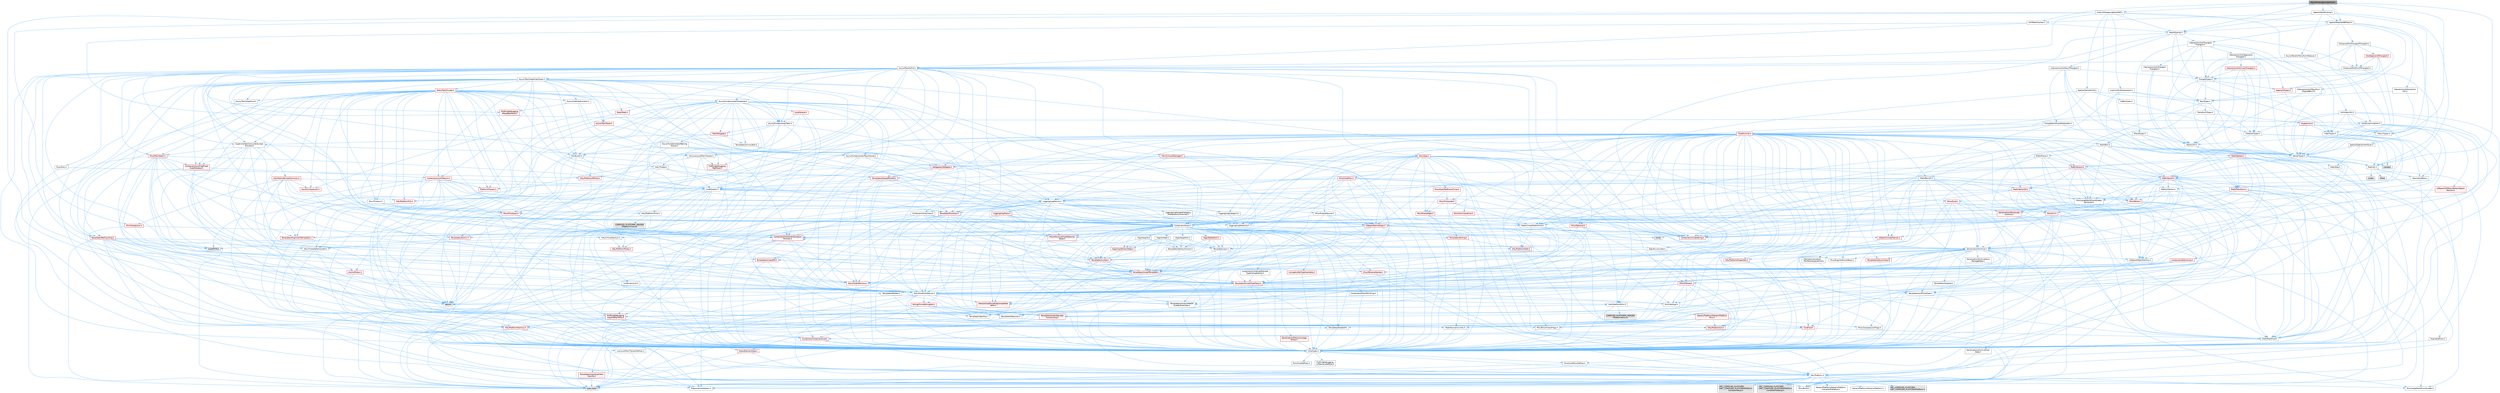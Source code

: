 digraph "MeshWindingNumberGrid.h"
{
 // INTERACTIVE_SVG=YES
 // LATEX_PDF_SIZE
  bgcolor="transparent";
  edge [fontname=Helvetica,fontsize=10,labelfontname=Helvetica,labelfontsize=10];
  node [fontname=Helvetica,fontsize=10,shape=box,height=0.2,width=0.4];
  Node1 [id="Node000001",label="MeshWindingNumberGrid.h",height=0.2,width=0.4,color="gray40", fillcolor="grey60", style="filled", fontcolor="black",tooltip=" "];
  Node1 -> Node2 [id="edge1_Node000001_Node000002",color="steelblue1",style="solid",tooltip=" "];
  Node2 [id="Node000002",label="MathUtil.h",height=0.2,width=0.4,color="grey40", fillcolor="white", style="filled",URL="$d4/d5b/MathUtil_8h.html",tooltip=" "];
  Node2 -> Node3 [id="edge2_Node000002_Node000003",color="steelblue1",style="solid",tooltip=" "];
  Node3 [id="Node000003",label="GeometryBase.h",height=0.2,width=0.4,color="grey40", fillcolor="white", style="filled",URL="$d5/d5e/GeometryBase_8h.html",tooltip=" "];
  Node3 -> Node4 [id="edge3_Node000003_Node000004",color="steelblue1",style="solid",tooltip=" "];
  Node4 [id="Node000004",label="CoreTypes.h",height=0.2,width=0.4,color="grey40", fillcolor="white", style="filled",URL="$dc/dec/CoreTypes_8h.html",tooltip=" "];
  Node4 -> Node5 [id="edge4_Node000004_Node000005",color="steelblue1",style="solid",tooltip=" "];
  Node5 [id="Node000005",label="HAL/Platform.h",height=0.2,width=0.4,color="grey40", fillcolor="white", style="filled",URL="$d9/dd0/Platform_8h.html",tooltip=" "];
  Node5 -> Node6 [id="edge5_Node000005_Node000006",color="steelblue1",style="solid",tooltip=" "];
  Node6 [id="Node000006",label="Misc/Build.h",height=0.2,width=0.4,color="grey40", fillcolor="white", style="filled",URL="$d3/dbb/Build_8h.html",tooltip=" "];
  Node5 -> Node7 [id="edge6_Node000005_Node000007",color="steelblue1",style="solid",tooltip=" "];
  Node7 [id="Node000007",label="Misc/LargeWorldCoordinates.h",height=0.2,width=0.4,color="grey40", fillcolor="white", style="filled",URL="$d2/dcb/LargeWorldCoordinates_8h.html",tooltip=" "];
  Node5 -> Node8 [id="edge7_Node000005_Node000008",color="steelblue1",style="solid",tooltip=" "];
  Node8 [id="Node000008",label="type_traits",height=0.2,width=0.4,color="grey60", fillcolor="#E0E0E0", style="filled",tooltip=" "];
  Node5 -> Node9 [id="edge8_Node000005_Node000009",color="steelblue1",style="solid",tooltip=" "];
  Node9 [id="Node000009",label="PreprocessorHelpers.h",height=0.2,width=0.4,color="grey40", fillcolor="white", style="filled",URL="$db/ddb/PreprocessorHelpers_8h.html",tooltip=" "];
  Node5 -> Node10 [id="edge9_Node000005_Node000010",color="steelblue1",style="solid",tooltip=" "];
  Node10 [id="Node000010",label="UBT_COMPILED_PLATFORM\l/UBT_COMPILED_PLATFORMPlatform\lCompilerPreSetup.h",height=0.2,width=0.4,color="grey60", fillcolor="#E0E0E0", style="filled",tooltip=" "];
  Node5 -> Node11 [id="edge10_Node000005_Node000011",color="steelblue1",style="solid",tooltip=" "];
  Node11 [id="Node000011",label="GenericPlatform/GenericPlatform\lCompilerPreSetup.h",height=0.2,width=0.4,color="grey40", fillcolor="white", style="filled",URL="$d9/dc8/GenericPlatformCompilerPreSetup_8h.html",tooltip=" "];
  Node5 -> Node12 [id="edge11_Node000005_Node000012",color="steelblue1",style="solid",tooltip=" "];
  Node12 [id="Node000012",label="GenericPlatform/GenericPlatform.h",height=0.2,width=0.4,color="grey40", fillcolor="white", style="filled",URL="$d6/d84/GenericPlatform_8h.html",tooltip=" "];
  Node5 -> Node13 [id="edge12_Node000005_Node000013",color="steelblue1",style="solid",tooltip=" "];
  Node13 [id="Node000013",label="UBT_COMPILED_PLATFORM\l/UBT_COMPILED_PLATFORMPlatform.h",height=0.2,width=0.4,color="grey60", fillcolor="#E0E0E0", style="filled",tooltip=" "];
  Node5 -> Node14 [id="edge13_Node000005_Node000014",color="steelblue1",style="solid",tooltip=" "];
  Node14 [id="Node000014",label="UBT_COMPILED_PLATFORM\l/UBT_COMPILED_PLATFORMPlatform\lCompilerSetup.h",height=0.2,width=0.4,color="grey60", fillcolor="#E0E0E0", style="filled",tooltip=" "];
  Node4 -> Node15 [id="edge14_Node000004_Node000015",color="steelblue1",style="solid",tooltip=" "];
  Node15 [id="Node000015",label="ProfilingDebugging\l/UMemoryDefines.h",height=0.2,width=0.4,color="grey40", fillcolor="white", style="filled",URL="$d2/da2/UMemoryDefines_8h.html",tooltip=" "];
  Node4 -> Node16 [id="edge15_Node000004_Node000016",color="steelblue1",style="solid",tooltip=" "];
  Node16 [id="Node000016",label="Misc/CoreMiscDefines.h",height=0.2,width=0.4,color="grey40", fillcolor="white", style="filled",URL="$da/d38/CoreMiscDefines_8h.html",tooltip=" "];
  Node16 -> Node5 [id="edge16_Node000016_Node000005",color="steelblue1",style="solid",tooltip=" "];
  Node16 -> Node9 [id="edge17_Node000016_Node000009",color="steelblue1",style="solid",tooltip=" "];
  Node4 -> Node17 [id="edge18_Node000004_Node000017",color="steelblue1",style="solid",tooltip=" "];
  Node17 [id="Node000017",label="Misc/CoreDefines.h",height=0.2,width=0.4,color="grey40", fillcolor="white", style="filled",URL="$d3/dd2/CoreDefines_8h.html",tooltip=" "];
  Node3 -> Node18 [id="edge19_Node000003_Node000018",color="steelblue1",style="solid",tooltip=" "];
  Node18 [id="Node000018",label="Logging/LogMacros.h",height=0.2,width=0.4,color="grey40", fillcolor="white", style="filled",URL="$d0/d16/LogMacros_8h.html",tooltip=" "];
  Node18 -> Node19 [id="edge20_Node000018_Node000019",color="steelblue1",style="solid",tooltip=" "];
  Node19 [id="Node000019",label="Containers/UnrealString.h",height=0.2,width=0.4,color="red", fillcolor="#FFF0F0", style="filled",URL="$d5/dba/UnrealString_8h.html",tooltip=" "];
  Node18 -> Node4 [id="edge21_Node000018_Node000004",color="steelblue1",style="solid",tooltip=" "];
  Node18 -> Node9 [id="edge22_Node000018_Node000009",color="steelblue1",style="solid",tooltip=" "];
  Node18 -> Node27 [id="edge23_Node000018_Node000027",color="steelblue1",style="solid",tooltip=" "];
  Node27 [id="Node000027",label="Logging/LogCategory.h",height=0.2,width=0.4,color="grey40", fillcolor="white", style="filled",URL="$d9/d36/LogCategory_8h.html",tooltip=" "];
  Node27 -> Node4 [id="edge24_Node000027_Node000004",color="steelblue1",style="solid",tooltip=" "];
  Node27 -> Node28 [id="edge25_Node000027_Node000028",color="steelblue1",style="solid",tooltip=" "];
  Node28 [id="Node000028",label="Logging/LogVerbosity.h",height=0.2,width=0.4,color="grey40", fillcolor="white", style="filled",URL="$d2/d8f/LogVerbosity_8h.html",tooltip=" "];
  Node28 -> Node4 [id="edge26_Node000028_Node000004",color="steelblue1",style="solid",tooltip=" "];
  Node27 -> Node29 [id="edge27_Node000027_Node000029",color="steelblue1",style="solid",tooltip=" "];
  Node29 [id="Node000029",label="UObject/NameTypes.h",height=0.2,width=0.4,color="red", fillcolor="#FFF0F0", style="filled",URL="$d6/d35/NameTypes_8h.html",tooltip=" "];
  Node29 -> Node4 [id="edge28_Node000029_Node000004",color="steelblue1",style="solid",tooltip=" "];
  Node29 -> Node30 [id="edge29_Node000029_Node000030",color="steelblue1",style="solid",tooltip=" "];
  Node30 [id="Node000030",label="Misc/AssertionMacros.h",height=0.2,width=0.4,color="grey40", fillcolor="white", style="filled",URL="$d0/dfa/AssertionMacros_8h.html",tooltip=" "];
  Node30 -> Node4 [id="edge30_Node000030_Node000004",color="steelblue1",style="solid",tooltip=" "];
  Node30 -> Node5 [id="edge31_Node000030_Node000005",color="steelblue1",style="solid",tooltip=" "];
  Node30 -> Node31 [id="edge32_Node000030_Node000031",color="steelblue1",style="solid",tooltip=" "];
  Node31 [id="Node000031",label="HAL/PlatformMisc.h",height=0.2,width=0.4,color="grey40", fillcolor="white", style="filled",URL="$d0/df5/PlatformMisc_8h.html",tooltip=" "];
  Node31 -> Node4 [id="edge33_Node000031_Node000004",color="steelblue1",style="solid",tooltip=" "];
  Node31 -> Node32 [id="edge34_Node000031_Node000032",color="steelblue1",style="solid",tooltip=" "];
  Node32 [id="Node000032",label="GenericPlatform/GenericPlatform\lMisc.h",height=0.2,width=0.4,color="red", fillcolor="#FFF0F0", style="filled",URL="$db/d9a/GenericPlatformMisc_8h.html",tooltip=" "];
  Node32 -> Node35 [id="edge35_Node000032_Node000035",color="steelblue1",style="solid",tooltip=" "];
  Node35 [id="Node000035",label="CoreFwd.h",height=0.2,width=0.4,color="red", fillcolor="#FFF0F0", style="filled",URL="$d1/d1e/CoreFwd_8h.html",tooltip=" "];
  Node35 -> Node4 [id="edge36_Node000035_Node000004",color="steelblue1",style="solid",tooltip=" "];
  Node35 -> Node23 [id="edge37_Node000035_Node000023",color="steelblue1",style="solid",tooltip=" "];
  Node23 [id="Node000023",label="Containers/ContainersFwd.h",height=0.2,width=0.4,color="red", fillcolor="#FFF0F0", style="filled",URL="$d4/d0a/ContainersFwd_8h.html",tooltip=" "];
  Node23 -> Node5 [id="edge38_Node000023_Node000005",color="steelblue1",style="solid",tooltip=" "];
  Node23 -> Node4 [id="edge39_Node000023_Node000004",color="steelblue1",style="solid",tooltip=" "];
  Node35 -> Node36 [id="edge40_Node000035_Node000036",color="steelblue1",style="solid",tooltip=" "];
  Node36 [id="Node000036",label="Math/MathFwd.h",height=0.2,width=0.4,color="grey40", fillcolor="white", style="filled",URL="$d2/d10/MathFwd_8h.html",tooltip=" "];
  Node36 -> Node5 [id="edge41_Node000036_Node000005",color="steelblue1",style="solid",tooltip=" "];
  Node32 -> Node4 [id="edge42_Node000032_Node000004",color="steelblue1",style="solid",tooltip=" "];
  Node32 -> Node39 [id="edge43_Node000032_Node000039",color="steelblue1",style="solid",tooltip=" "];
  Node39 [id="Node000039",label="HAL/PlatformCrt.h",height=0.2,width=0.4,color="red", fillcolor="#FFF0F0", style="filled",URL="$d8/d75/PlatformCrt_8h.html",tooltip=" "];
  Node32 -> Node49 [id="edge44_Node000032_Node000049",color="steelblue1",style="solid",tooltip=" "];
  Node49 [id="Node000049",label="Math/NumericLimits.h",height=0.2,width=0.4,color="grey40", fillcolor="white", style="filled",URL="$df/d1b/NumericLimits_8h.html",tooltip=" "];
  Node49 -> Node4 [id="edge45_Node000049_Node000004",color="steelblue1",style="solid",tooltip=" "];
  Node32 -> Node50 [id="edge46_Node000032_Node000050",color="steelblue1",style="solid",tooltip=" "];
  Node50 [id="Node000050",label="Misc/CompressionFlags.h",height=0.2,width=0.4,color="grey40", fillcolor="white", style="filled",URL="$d9/d76/CompressionFlags_8h.html",tooltip=" "];
  Node32 -> Node51 [id="edge47_Node000032_Node000051",color="steelblue1",style="solid",tooltip=" "];
  Node51 [id="Node000051",label="Misc/EnumClassFlags.h",height=0.2,width=0.4,color="grey40", fillcolor="white", style="filled",URL="$d8/de7/EnumClassFlags_8h.html",tooltip=" "];
  Node31 -> Node54 [id="edge48_Node000031_Node000054",color="steelblue1",style="solid",tooltip=" "];
  Node54 [id="Node000054",label="COMPILED_PLATFORM_HEADER\l(PlatformMisc.h)",height=0.2,width=0.4,color="grey60", fillcolor="#E0E0E0", style="filled",tooltip=" "];
  Node31 -> Node55 [id="edge49_Node000031_Node000055",color="steelblue1",style="solid",tooltip=" "];
  Node55 [id="Node000055",label="ProfilingDebugging\l/CpuProfilerTrace.h",height=0.2,width=0.4,color="red", fillcolor="#FFF0F0", style="filled",URL="$da/dcb/CpuProfilerTrace_8h.html",tooltip=" "];
  Node55 -> Node4 [id="edge50_Node000055_Node000004",color="steelblue1",style="solid",tooltip=" "];
  Node55 -> Node23 [id="edge51_Node000055_Node000023",color="steelblue1",style="solid",tooltip=" "];
  Node55 -> Node56 [id="edge52_Node000055_Node000056",color="steelblue1",style="solid",tooltip=" "];
  Node56 [id="Node000056",label="HAL/PlatformAtomics.h",height=0.2,width=0.4,color="red", fillcolor="#FFF0F0", style="filled",URL="$d3/d36/PlatformAtomics_8h.html",tooltip=" "];
  Node56 -> Node4 [id="edge53_Node000056_Node000004",color="steelblue1",style="solid",tooltip=" "];
  Node55 -> Node9 [id="edge54_Node000055_Node000009",color="steelblue1",style="solid",tooltip=" "];
  Node55 -> Node6 [id="edge55_Node000055_Node000006",color="steelblue1",style="solid",tooltip=" "];
  Node30 -> Node9 [id="edge56_Node000030_Node000009",color="steelblue1",style="solid",tooltip=" "];
  Node30 -> Node63 [id="edge57_Node000030_Node000063",color="steelblue1",style="solid",tooltip=" "];
  Node63 [id="Node000063",label="Templates/EnableIf.h",height=0.2,width=0.4,color="grey40", fillcolor="white", style="filled",URL="$d7/d60/EnableIf_8h.html",tooltip=" "];
  Node63 -> Node4 [id="edge58_Node000063_Node000004",color="steelblue1",style="solid",tooltip=" "];
  Node30 -> Node64 [id="edge59_Node000030_Node000064",color="steelblue1",style="solid",tooltip=" "];
  Node64 [id="Node000064",label="Templates/IsArrayOrRefOf\lTypeByPredicate.h",height=0.2,width=0.4,color="grey40", fillcolor="white", style="filled",URL="$d6/da1/IsArrayOrRefOfTypeByPredicate_8h.html",tooltip=" "];
  Node64 -> Node4 [id="edge60_Node000064_Node000004",color="steelblue1",style="solid",tooltip=" "];
  Node30 -> Node65 [id="edge61_Node000030_Node000065",color="steelblue1",style="solid",tooltip=" "];
  Node65 [id="Node000065",label="Templates/IsValidVariadic\lFunctionArg.h",height=0.2,width=0.4,color="red", fillcolor="#FFF0F0", style="filled",URL="$d0/dc8/IsValidVariadicFunctionArg_8h.html",tooltip=" "];
  Node65 -> Node4 [id="edge62_Node000065_Node000004",color="steelblue1",style="solid",tooltip=" "];
  Node65 -> Node8 [id="edge63_Node000065_Node000008",color="steelblue1",style="solid",tooltip=" "];
  Node30 -> Node67 [id="edge64_Node000030_Node000067",color="steelblue1",style="solid",tooltip=" "];
  Node67 [id="Node000067",label="Traits/IsCharEncodingCompatible\lWith.h",height=0.2,width=0.4,color="red", fillcolor="#FFF0F0", style="filled",URL="$df/dd1/IsCharEncodingCompatibleWith_8h.html",tooltip=" "];
  Node67 -> Node8 [id="edge65_Node000067_Node000008",color="steelblue1",style="solid",tooltip=" "];
  Node30 -> Node69 [id="edge66_Node000030_Node000069",color="steelblue1",style="solid",tooltip=" "];
  Node69 [id="Node000069",label="Misc/VarArgs.h",height=0.2,width=0.4,color="grey40", fillcolor="white", style="filled",URL="$d5/d6f/VarArgs_8h.html",tooltip=" "];
  Node69 -> Node4 [id="edge67_Node000069_Node000004",color="steelblue1",style="solid",tooltip=" "];
  Node30 -> Node70 [id="edge68_Node000030_Node000070",color="steelblue1",style="solid",tooltip=" "];
  Node70 [id="Node000070",label="String/FormatStringSan.h",height=0.2,width=0.4,color="red", fillcolor="#FFF0F0", style="filled",URL="$d3/d8b/FormatStringSan_8h.html",tooltip=" "];
  Node70 -> Node8 [id="edge69_Node000070_Node000008",color="steelblue1",style="solid",tooltip=" "];
  Node70 -> Node4 [id="edge70_Node000070_Node000004",color="steelblue1",style="solid",tooltip=" "];
  Node70 -> Node71 [id="edge71_Node000070_Node000071",color="steelblue1",style="solid",tooltip=" "];
  Node71 [id="Node000071",label="Templates/Requires.h",height=0.2,width=0.4,color="grey40", fillcolor="white", style="filled",URL="$dc/d96/Requires_8h.html",tooltip=" "];
  Node71 -> Node63 [id="edge72_Node000071_Node000063",color="steelblue1",style="solid",tooltip=" "];
  Node71 -> Node8 [id="edge73_Node000071_Node000008",color="steelblue1",style="solid",tooltip=" "];
  Node70 -> Node72 [id="edge74_Node000070_Node000072",color="steelblue1",style="solid",tooltip=" "];
  Node72 [id="Node000072",label="Templates/Identity.h",height=0.2,width=0.4,color="grey40", fillcolor="white", style="filled",URL="$d0/dd5/Identity_8h.html",tooltip=" "];
  Node70 -> Node65 [id="edge75_Node000070_Node000065",color="steelblue1",style="solid",tooltip=" "];
  Node70 -> Node23 [id="edge76_Node000070_Node000023",color="steelblue1",style="solid",tooltip=" "];
  Node30 -> Node76 [id="edge77_Node000030_Node000076",color="steelblue1",style="solid",tooltip=" "];
  Node76 [id="Node000076",label="atomic",height=0.2,width=0.4,color="grey60", fillcolor="#E0E0E0", style="filled",tooltip=" "];
  Node29 -> Node77 [id="edge78_Node000029_Node000077",color="steelblue1",style="solid",tooltip=" "];
  Node77 [id="Node000077",label="HAL/UnrealMemory.h",height=0.2,width=0.4,color="red", fillcolor="#FFF0F0", style="filled",URL="$d9/d96/UnrealMemory_8h.html",tooltip=" "];
  Node77 -> Node4 [id="edge79_Node000077_Node000004",color="steelblue1",style="solid",tooltip=" "];
  Node29 -> Node97 [id="edge80_Node000029_Node000097",color="steelblue1",style="solid",tooltip=" "];
  Node97 [id="Node000097",label="Templates/UnrealTypeTraits.h",height=0.2,width=0.4,color="red", fillcolor="#FFF0F0", style="filled",URL="$d2/d2d/UnrealTypeTraits_8h.html",tooltip=" "];
  Node97 -> Node4 [id="edge81_Node000097_Node000004",color="steelblue1",style="solid",tooltip=" "];
  Node97 -> Node30 [id="edge82_Node000097_Node000030",color="steelblue1",style="solid",tooltip=" "];
  Node97 -> Node63 [id="edge83_Node000097_Node000063",color="steelblue1",style="solid",tooltip=" "];
  Node97 -> Node99 [id="edge84_Node000097_Node000099",color="steelblue1",style="solid",tooltip=" "];
  Node99 [id="Node000099",label="Templates/Models.h",height=0.2,width=0.4,color="grey40", fillcolor="white", style="filled",URL="$d3/d0c/Models_8h.html",tooltip=" "];
  Node99 -> Node72 [id="edge85_Node000099_Node000072",color="steelblue1",style="solid",tooltip=" "];
  Node97 -> Node101 [id="edge86_Node000097_Node000101",color="steelblue1",style="solid",tooltip=" "];
  Node101 [id="Node000101",label="Templates/IsUECoreType.h",height=0.2,width=0.4,color="grey40", fillcolor="white", style="filled",URL="$d1/db8/IsUECoreType_8h.html",tooltip=" "];
  Node101 -> Node4 [id="edge87_Node000101_Node000004",color="steelblue1",style="solid",tooltip=" "];
  Node101 -> Node8 [id="edge88_Node000101_Node000008",color="steelblue1",style="solid",tooltip=" "];
  Node29 -> Node102 [id="edge89_Node000029_Node000102",color="steelblue1",style="solid",tooltip=" "];
  Node102 [id="Node000102",label="Templates/UnrealTemplate.h",height=0.2,width=0.4,color="red", fillcolor="#FFF0F0", style="filled",URL="$d4/d24/UnrealTemplate_8h.html",tooltip=" "];
  Node102 -> Node4 [id="edge90_Node000102_Node000004",color="steelblue1",style="solid",tooltip=" "];
  Node102 -> Node77 [id="edge91_Node000102_Node000077",color="steelblue1",style="solid",tooltip=" "];
  Node102 -> Node97 [id="edge92_Node000102_Node000097",color="steelblue1",style="solid",tooltip=" "];
  Node102 -> Node71 [id="edge93_Node000102_Node000071",color="steelblue1",style="solid",tooltip=" "];
  Node102 -> Node72 [id="edge94_Node000102_Node000072",color="steelblue1",style="solid",tooltip=" "];
  Node102 -> Node8 [id="edge95_Node000102_Node000008",color="steelblue1",style="solid",tooltip=" "];
  Node29 -> Node19 [id="edge96_Node000029_Node000019",color="steelblue1",style="solid",tooltip=" "];
  Node29 -> Node108 [id="edge97_Node000029_Node000108",color="steelblue1",style="solid",tooltip=" "];
  Node108 [id="Node000108",label="HAL/CriticalSection.h",height=0.2,width=0.4,color="grey40", fillcolor="white", style="filled",URL="$d6/d90/CriticalSection_8h.html",tooltip=" "];
  Node108 -> Node109 [id="edge98_Node000108_Node000109",color="steelblue1",style="solid",tooltip=" "];
  Node109 [id="Node000109",label="HAL/PlatformMutex.h",height=0.2,width=0.4,color="red", fillcolor="#FFF0F0", style="filled",URL="$d9/d0b/PlatformMutex_8h.html",tooltip=" "];
  Node109 -> Node4 [id="edge99_Node000109_Node000004",color="steelblue1",style="solid",tooltip=" "];
  Node29 -> Node176 [id="edge100_Node000029_Node000176",color="steelblue1",style="solid",tooltip=" "];
  Node176 [id="Node000176",label="UObject/UnrealNames.h",height=0.2,width=0.4,color="red", fillcolor="#FFF0F0", style="filled",URL="$d8/db1/UnrealNames_8h.html",tooltip=" "];
  Node176 -> Node4 [id="edge101_Node000176_Node000004",color="steelblue1",style="solid",tooltip=" "];
  Node29 -> Node84 [id="edge102_Node000029_Node000084",color="steelblue1",style="solid",tooltip=" "];
  Node84 [id="Node000084",label="Templates/Atomic.h",height=0.2,width=0.4,color="red", fillcolor="#FFF0F0", style="filled",URL="$d3/d91/Atomic_8h.html",tooltip=" "];
  Node84 -> Node85 [id="edge103_Node000084_Node000085",color="steelblue1",style="solid",tooltip=" "];
  Node85 [id="Node000085",label="HAL/ThreadSafeCounter.h",height=0.2,width=0.4,color="grey40", fillcolor="white", style="filled",URL="$dc/dc9/ThreadSafeCounter_8h.html",tooltip=" "];
  Node85 -> Node4 [id="edge104_Node000085_Node000004",color="steelblue1",style="solid",tooltip=" "];
  Node85 -> Node56 [id="edge105_Node000085_Node000056",color="steelblue1",style="solid",tooltip=" "];
  Node84 -> Node76 [id="edge106_Node000084_Node000076",color="steelblue1",style="solid",tooltip=" "];
  Node29 -> Node125 [id="edge107_Node000029_Node000125",color="steelblue1",style="solid",tooltip=" "];
  Node125 [id="Node000125",label="Misc/IntrusiveUnsetOptional\lState.h",height=0.2,width=0.4,color="red", fillcolor="#FFF0F0", style="filled",URL="$d2/d0a/IntrusiveUnsetOptionalState_8h.html",tooltip=" "];
  Node18 -> Node184 [id="edge108_Node000018_Node000184",color="steelblue1",style="solid",tooltip=" "];
  Node184 [id="Node000184",label="Logging/LogScopedCategory\lAndVerbosityOverride.h",height=0.2,width=0.4,color="grey40", fillcolor="white", style="filled",URL="$de/dba/LogScopedCategoryAndVerbosityOverride_8h.html",tooltip=" "];
  Node184 -> Node4 [id="edge109_Node000184_Node000004",color="steelblue1",style="solid",tooltip=" "];
  Node184 -> Node28 [id="edge110_Node000184_Node000028",color="steelblue1",style="solid",tooltip=" "];
  Node184 -> Node29 [id="edge111_Node000184_Node000029",color="steelblue1",style="solid",tooltip=" "];
  Node18 -> Node185 [id="edge112_Node000018_Node000185",color="steelblue1",style="solid",tooltip=" "];
  Node185 [id="Node000185",label="Logging/LogTrace.h",height=0.2,width=0.4,color="red", fillcolor="#FFF0F0", style="filled",URL="$d5/d91/LogTrace_8h.html",tooltip=" "];
  Node185 -> Node4 [id="edge113_Node000185_Node000004",color="steelblue1",style="solid",tooltip=" "];
  Node185 -> Node124 [id="edge114_Node000185_Node000124",color="steelblue1",style="solid",tooltip=" "];
  Node124 [id="Node000124",label="Containers/Array.h",height=0.2,width=0.4,color="grey40", fillcolor="white", style="filled",URL="$df/dd0/Array_8h.html",tooltip=" "];
  Node124 -> Node4 [id="edge115_Node000124_Node000004",color="steelblue1",style="solid",tooltip=" "];
  Node124 -> Node30 [id="edge116_Node000124_Node000030",color="steelblue1",style="solid",tooltip=" "];
  Node124 -> Node125 [id="edge117_Node000124_Node000125",color="steelblue1",style="solid",tooltip=" "];
  Node124 -> Node127 [id="edge118_Node000124_Node000127",color="steelblue1",style="solid",tooltip=" "];
  Node127 [id="Node000127",label="Misc/ReverseIterate.h",height=0.2,width=0.4,color="red", fillcolor="#FFF0F0", style="filled",URL="$db/de3/ReverseIterate_8h.html",tooltip=" "];
  Node127 -> Node5 [id="edge119_Node000127_Node000005",color="steelblue1",style="solid",tooltip=" "];
  Node124 -> Node77 [id="edge120_Node000124_Node000077",color="steelblue1",style="solid",tooltip=" "];
  Node124 -> Node97 [id="edge121_Node000124_Node000097",color="steelblue1",style="solid",tooltip=" "];
  Node124 -> Node102 [id="edge122_Node000124_Node000102",color="steelblue1",style="solid",tooltip=" "];
  Node124 -> Node129 [id="edge123_Node000124_Node000129",color="steelblue1",style="solid",tooltip=" "];
  Node129 [id="Node000129",label="Containers/AllowShrinking.h",height=0.2,width=0.4,color="grey40", fillcolor="white", style="filled",URL="$d7/d1a/AllowShrinking_8h.html",tooltip=" "];
  Node129 -> Node4 [id="edge124_Node000129_Node000004",color="steelblue1",style="solid",tooltip=" "];
  Node124 -> Node112 [id="edge125_Node000124_Node000112",color="steelblue1",style="solid",tooltip=" "];
  Node112 [id="Node000112",label="Containers/ContainerAllocation\lPolicies.h",height=0.2,width=0.4,color="red", fillcolor="#FFF0F0", style="filled",URL="$d7/dff/ContainerAllocationPolicies_8h.html",tooltip=" "];
  Node112 -> Node4 [id="edge126_Node000112_Node000004",color="steelblue1",style="solid",tooltip=" "];
  Node112 -> Node112 [id="edge127_Node000112_Node000112",color="steelblue1",style="solid",tooltip=" "];
  Node112 -> Node114 [id="edge128_Node000112_Node000114",color="steelblue1",style="solid",tooltip=" "];
  Node114 [id="Node000114",label="HAL/PlatformMath.h",height=0.2,width=0.4,color="red", fillcolor="#FFF0F0", style="filled",URL="$dc/d53/PlatformMath_8h.html",tooltip=" "];
  Node114 -> Node4 [id="edge129_Node000114_Node000004",color="steelblue1",style="solid",tooltip=" "];
  Node112 -> Node77 [id="edge130_Node000112_Node000077",color="steelblue1",style="solid",tooltip=" "];
  Node112 -> Node49 [id="edge131_Node000112_Node000049",color="steelblue1",style="solid",tooltip=" "];
  Node112 -> Node30 [id="edge132_Node000112_Node000030",color="steelblue1",style="solid",tooltip=" "];
  Node112 -> Node8 [id="edge133_Node000112_Node000008",color="steelblue1",style="solid",tooltip=" "];
  Node124 -> Node130 [id="edge134_Node000124_Node000130",color="steelblue1",style="solid",tooltip=" "];
  Node130 [id="Node000130",label="Containers/ContainerElement\lTypeCompatibility.h",height=0.2,width=0.4,color="grey40", fillcolor="white", style="filled",URL="$df/ddf/ContainerElementTypeCompatibility_8h.html",tooltip=" "];
  Node130 -> Node4 [id="edge135_Node000130_Node000004",color="steelblue1",style="solid",tooltip=" "];
  Node130 -> Node97 [id="edge136_Node000130_Node000097",color="steelblue1",style="solid",tooltip=" "];
  Node124 -> Node131 [id="edge137_Node000124_Node000131",color="steelblue1",style="solid",tooltip=" "];
  Node131 [id="Node000131",label="Serialization/Archive.h",height=0.2,width=0.4,color="grey40", fillcolor="white", style="filled",URL="$d7/d3b/Archive_8h.html",tooltip=" "];
  Node131 -> Node35 [id="edge138_Node000131_Node000035",color="steelblue1",style="solid",tooltip=" "];
  Node131 -> Node4 [id="edge139_Node000131_Node000004",color="steelblue1",style="solid",tooltip=" "];
  Node131 -> Node132 [id="edge140_Node000131_Node000132",color="steelblue1",style="solid",tooltip=" "];
  Node132 [id="Node000132",label="HAL/PlatformProperties.h",height=0.2,width=0.4,color="red", fillcolor="#FFF0F0", style="filled",URL="$d9/db0/PlatformProperties_8h.html",tooltip=" "];
  Node132 -> Node4 [id="edge141_Node000132_Node000004",color="steelblue1",style="solid",tooltip=" "];
  Node131 -> Node135 [id="edge142_Node000131_Node000135",color="steelblue1",style="solid",tooltip=" "];
  Node135 [id="Node000135",label="Internationalization\l/TextNamespaceFwd.h",height=0.2,width=0.4,color="grey40", fillcolor="white", style="filled",URL="$d8/d97/TextNamespaceFwd_8h.html",tooltip=" "];
  Node135 -> Node4 [id="edge143_Node000135_Node000004",color="steelblue1",style="solid",tooltip=" "];
  Node131 -> Node36 [id="edge144_Node000131_Node000036",color="steelblue1",style="solid",tooltip=" "];
  Node131 -> Node30 [id="edge145_Node000131_Node000030",color="steelblue1",style="solid",tooltip=" "];
  Node131 -> Node6 [id="edge146_Node000131_Node000006",color="steelblue1",style="solid",tooltip=" "];
  Node131 -> Node50 [id="edge147_Node000131_Node000050",color="steelblue1",style="solid",tooltip=" "];
  Node131 -> Node136 [id="edge148_Node000131_Node000136",color="steelblue1",style="solid",tooltip=" "];
  Node136 [id="Node000136",label="Misc/EngineVersionBase.h",height=0.2,width=0.4,color="grey40", fillcolor="white", style="filled",URL="$d5/d2b/EngineVersionBase_8h.html",tooltip=" "];
  Node136 -> Node4 [id="edge149_Node000136_Node000004",color="steelblue1",style="solid",tooltip=" "];
  Node131 -> Node69 [id="edge150_Node000131_Node000069",color="steelblue1",style="solid",tooltip=" "];
  Node131 -> Node137 [id="edge151_Node000131_Node000137",color="steelblue1",style="solid",tooltip=" "];
  Node137 [id="Node000137",label="Serialization/ArchiveCook\lData.h",height=0.2,width=0.4,color="grey40", fillcolor="white", style="filled",URL="$dc/db6/ArchiveCookData_8h.html",tooltip=" "];
  Node137 -> Node5 [id="edge152_Node000137_Node000005",color="steelblue1",style="solid",tooltip=" "];
  Node131 -> Node138 [id="edge153_Node000131_Node000138",color="steelblue1",style="solid",tooltip=" "];
  Node138 [id="Node000138",label="Serialization/ArchiveSave\lPackageData.h",height=0.2,width=0.4,color="grey40", fillcolor="white", style="filled",URL="$d1/d37/ArchiveSavePackageData_8h.html",tooltip=" "];
  Node131 -> Node63 [id="edge154_Node000131_Node000063",color="steelblue1",style="solid",tooltip=" "];
  Node131 -> Node64 [id="edge155_Node000131_Node000064",color="steelblue1",style="solid",tooltip=" "];
  Node131 -> Node139 [id="edge156_Node000131_Node000139",color="steelblue1",style="solid",tooltip=" "];
  Node139 [id="Node000139",label="Templates/IsEnumClass.h",height=0.2,width=0.4,color="red", fillcolor="#FFF0F0", style="filled",URL="$d7/d15/IsEnumClass_8h.html",tooltip=" "];
  Node139 -> Node4 [id="edge157_Node000139_Node000004",color="steelblue1",style="solid",tooltip=" "];
  Node131 -> Node119 [id="edge158_Node000131_Node000119",color="steelblue1",style="solid",tooltip=" "];
  Node119 [id="Node000119",label="Templates/IsSigned.h",height=0.2,width=0.4,color="grey40", fillcolor="white", style="filled",URL="$d8/dd8/IsSigned_8h.html",tooltip=" "];
  Node119 -> Node4 [id="edge159_Node000119_Node000004",color="steelblue1",style="solid",tooltip=" "];
  Node131 -> Node65 [id="edge160_Node000131_Node000065",color="steelblue1",style="solid",tooltip=" "];
  Node131 -> Node102 [id="edge161_Node000131_Node000102",color="steelblue1",style="solid",tooltip=" "];
  Node131 -> Node67 [id="edge162_Node000131_Node000067",color="steelblue1",style="solid",tooltip=" "];
  Node131 -> Node140 [id="edge163_Node000131_Node000140",color="steelblue1",style="solid",tooltip=" "];
  Node140 [id="Node000140",label="UObject/ObjectVersion.h",height=0.2,width=0.4,color="grey40", fillcolor="white", style="filled",URL="$da/d63/ObjectVersion_8h.html",tooltip=" "];
  Node140 -> Node4 [id="edge164_Node000140_Node000004",color="steelblue1",style="solid",tooltip=" "];
  Node124 -> Node141 [id="edge165_Node000124_Node000141",color="steelblue1",style="solid",tooltip=" "];
  Node141 [id="Node000141",label="Serialization/MemoryImage\lWriter.h",height=0.2,width=0.4,color="red", fillcolor="#FFF0F0", style="filled",URL="$d0/d08/MemoryImageWriter_8h.html",tooltip=" "];
  Node141 -> Node4 [id="edge166_Node000141_Node000004",color="steelblue1",style="solid",tooltip=" "];
  Node124 -> Node155 [id="edge167_Node000124_Node000155",color="steelblue1",style="solid",tooltip=" "];
  Node155 [id="Node000155",label="Algo/Heapify.h",height=0.2,width=0.4,color="grey40", fillcolor="white", style="filled",URL="$d0/d2a/Heapify_8h.html",tooltip=" "];
  Node155 -> Node156 [id="edge168_Node000155_Node000156",color="steelblue1",style="solid",tooltip=" "];
  Node156 [id="Node000156",label="Algo/Impl/BinaryHeap.h",height=0.2,width=0.4,color="red", fillcolor="#FFF0F0", style="filled",URL="$d7/da3/Algo_2Impl_2BinaryHeap_8h.html",tooltip=" "];
  Node156 -> Node157 [id="edge169_Node000156_Node000157",color="steelblue1",style="solid",tooltip=" "];
  Node157 [id="Node000157",label="Templates/Invoke.h",height=0.2,width=0.4,color="red", fillcolor="#FFF0F0", style="filled",URL="$d7/deb/Invoke_8h.html",tooltip=" "];
  Node157 -> Node4 [id="edge170_Node000157_Node000004",color="steelblue1",style="solid",tooltip=" "];
  Node157 -> Node102 [id="edge171_Node000157_Node000102",color="steelblue1",style="solid",tooltip=" "];
  Node157 -> Node8 [id="edge172_Node000157_Node000008",color="steelblue1",style="solid",tooltip=" "];
  Node156 -> Node8 [id="edge173_Node000156_Node000008",color="steelblue1",style="solid",tooltip=" "];
  Node155 -> Node161 [id="edge174_Node000155_Node000161",color="steelblue1",style="solid",tooltip=" "];
  Node161 [id="Node000161",label="Templates/IdentityFunctor.h",height=0.2,width=0.4,color="grey40", fillcolor="white", style="filled",URL="$d7/d2e/IdentityFunctor_8h.html",tooltip=" "];
  Node161 -> Node5 [id="edge175_Node000161_Node000005",color="steelblue1",style="solid",tooltip=" "];
  Node155 -> Node157 [id="edge176_Node000155_Node000157",color="steelblue1",style="solid",tooltip=" "];
  Node155 -> Node162 [id="edge177_Node000155_Node000162",color="steelblue1",style="solid",tooltip=" "];
  Node162 [id="Node000162",label="Templates/Less.h",height=0.2,width=0.4,color="grey40", fillcolor="white", style="filled",URL="$de/dc8/Less_8h.html",tooltip=" "];
  Node162 -> Node4 [id="edge178_Node000162_Node000004",color="steelblue1",style="solid",tooltip=" "];
  Node162 -> Node102 [id="edge179_Node000162_Node000102",color="steelblue1",style="solid",tooltip=" "];
  Node155 -> Node102 [id="edge180_Node000155_Node000102",color="steelblue1",style="solid",tooltip=" "];
  Node124 -> Node163 [id="edge181_Node000124_Node000163",color="steelblue1",style="solid",tooltip=" "];
  Node163 [id="Node000163",label="Algo/HeapSort.h",height=0.2,width=0.4,color="grey40", fillcolor="white", style="filled",URL="$d3/d92/HeapSort_8h.html",tooltip=" "];
  Node163 -> Node156 [id="edge182_Node000163_Node000156",color="steelblue1",style="solid",tooltip=" "];
  Node163 -> Node161 [id="edge183_Node000163_Node000161",color="steelblue1",style="solid",tooltip=" "];
  Node163 -> Node162 [id="edge184_Node000163_Node000162",color="steelblue1",style="solid",tooltip=" "];
  Node163 -> Node102 [id="edge185_Node000163_Node000102",color="steelblue1",style="solid",tooltip=" "];
  Node124 -> Node164 [id="edge186_Node000124_Node000164",color="steelblue1",style="solid",tooltip=" "];
  Node164 [id="Node000164",label="Algo/IsHeap.h",height=0.2,width=0.4,color="grey40", fillcolor="white", style="filled",URL="$de/d32/IsHeap_8h.html",tooltip=" "];
  Node164 -> Node156 [id="edge187_Node000164_Node000156",color="steelblue1",style="solid",tooltip=" "];
  Node164 -> Node161 [id="edge188_Node000164_Node000161",color="steelblue1",style="solid",tooltip=" "];
  Node164 -> Node157 [id="edge189_Node000164_Node000157",color="steelblue1",style="solid",tooltip=" "];
  Node164 -> Node162 [id="edge190_Node000164_Node000162",color="steelblue1",style="solid",tooltip=" "];
  Node164 -> Node102 [id="edge191_Node000164_Node000102",color="steelblue1",style="solid",tooltip=" "];
  Node124 -> Node156 [id="edge192_Node000124_Node000156",color="steelblue1",style="solid",tooltip=" "];
  Node124 -> Node165 [id="edge193_Node000124_Node000165",color="steelblue1",style="solid",tooltip=" "];
  Node165 [id="Node000165",label="Algo/StableSort.h",height=0.2,width=0.4,color="red", fillcolor="#FFF0F0", style="filled",URL="$d7/d3c/StableSort_8h.html",tooltip=" "];
  Node165 -> Node161 [id="edge194_Node000165_Node000161",color="steelblue1",style="solid",tooltip=" "];
  Node165 -> Node157 [id="edge195_Node000165_Node000157",color="steelblue1",style="solid",tooltip=" "];
  Node165 -> Node162 [id="edge196_Node000165_Node000162",color="steelblue1",style="solid",tooltip=" "];
  Node165 -> Node102 [id="edge197_Node000165_Node000102",color="steelblue1",style="solid",tooltip=" "];
  Node124 -> Node168 [id="edge198_Node000124_Node000168",color="steelblue1",style="solid",tooltip=" "];
  Node168 [id="Node000168",label="Concepts/GetTypeHashable.h",height=0.2,width=0.4,color="red", fillcolor="#FFF0F0", style="filled",URL="$d3/da2/GetTypeHashable_8h.html",tooltip=" "];
  Node168 -> Node4 [id="edge199_Node000168_Node000004",color="steelblue1",style="solid",tooltip=" "];
  Node124 -> Node161 [id="edge200_Node000124_Node000161",color="steelblue1",style="solid",tooltip=" "];
  Node124 -> Node157 [id="edge201_Node000124_Node000157",color="steelblue1",style="solid",tooltip=" "];
  Node124 -> Node162 [id="edge202_Node000124_Node000162",color="steelblue1",style="solid",tooltip=" "];
  Node124 -> Node169 [id="edge203_Node000124_Node000169",color="steelblue1",style="solid",tooltip=" "];
  Node169 [id="Node000169",label="Templates/LosesQualifiers\lFromTo.h",height=0.2,width=0.4,color="red", fillcolor="#FFF0F0", style="filled",URL="$d2/db3/LosesQualifiersFromTo_8h.html",tooltip=" "];
  Node169 -> Node8 [id="edge204_Node000169_Node000008",color="steelblue1",style="solid",tooltip=" "];
  Node124 -> Node71 [id="edge205_Node000124_Node000071",color="steelblue1",style="solid",tooltip=" "];
  Node124 -> Node170 [id="edge206_Node000124_Node000170",color="steelblue1",style="solid",tooltip=" "];
  Node170 [id="Node000170",label="Templates/Sorting.h",height=0.2,width=0.4,color="red", fillcolor="#FFF0F0", style="filled",URL="$d3/d9e/Sorting_8h.html",tooltip=" "];
  Node170 -> Node4 [id="edge207_Node000170_Node000004",color="steelblue1",style="solid",tooltip=" "];
  Node170 -> Node114 [id="edge208_Node000170_Node000114",color="steelblue1",style="solid",tooltip=" "];
  Node170 -> Node162 [id="edge209_Node000170_Node000162",color="steelblue1",style="solid",tooltip=" "];
  Node124 -> Node174 [id="edge210_Node000124_Node000174",color="steelblue1",style="solid",tooltip=" "];
  Node174 [id="Node000174",label="Templates/AlignmentTemplates.h",height=0.2,width=0.4,color="red", fillcolor="#FFF0F0", style="filled",URL="$dd/d32/AlignmentTemplates_8h.html",tooltip=" "];
  Node174 -> Node4 [id="edge211_Node000174_Node000004",color="steelblue1",style="solid",tooltip=" "];
  Node124 -> Node34 [id="edge212_Node000124_Node000034",color="steelblue1",style="solid",tooltip=" "];
  Node34 [id="Node000034",label="Traits/ElementType.h",height=0.2,width=0.4,color="red", fillcolor="#FFF0F0", style="filled",URL="$d5/d4f/ElementType_8h.html",tooltip=" "];
  Node34 -> Node5 [id="edge213_Node000034_Node000005",color="steelblue1",style="solid",tooltip=" "];
  Node34 -> Node8 [id="edge214_Node000034_Node000008",color="steelblue1",style="solid",tooltip=" "];
  Node124 -> Node120 [id="edge215_Node000124_Node000120",color="steelblue1",style="solid",tooltip=" "];
  Node120 [id="Node000120",label="limits",height=0.2,width=0.4,color="grey60", fillcolor="#E0E0E0", style="filled",tooltip=" "];
  Node124 -> Node8 [id="edge216_Node000124_Node000008",color="steelblue1",style="solid",tooltip=" "];
  Node185 -> Node9 [id="edge217_Node000185_Node000009",color="steelblue1",style="solid",tooltip=" "];
  Node185 -> Node28 [id="edge218_Node000185_Node000028",color="steelblue1",style="solid",tooltip=" "];
  Node185 -> Node6 [id="edge219_Node000185_Node000006",color="steelblue1",style="solid",tooltip=" "];
  Node185 -> Node64 [id="edge220_Node000185_Node000064",color="steelblue1",style="solid",tooltip=" "];
  Node185 -> Node67 [id="edge221_Node000185_Node000067",color="steelblue1",style="solid",tooltip=" "];
  Node18 -> Node28 [id="edge222_Node000018_Node000028",color="steelblue1",style="solid",tooltip=" "];
  Node18 -> Node30 [id="edge223_Node000018_Node000030",color="steelblue1",style="solid",tooltip=" "];
  Node18 -> Node6 [id="edge224_Node000018_Node000006",color="steelblue1",style="solid",tooltip=" "];
  Node18 -> Node69 [id="edge225_Node000018_Node000069",color="steelblue1",style="solid",tooltip=" "];
  Node18 -> Node70 [id="edge226_Node000018_Node000070",color="steelblue1",style="solid",tooltip=" "];
  Node18 -> Node63 [id="edge227_Node000018_Node000063",color="steelblue1",style="solid",tooltip=" "];
  Node18 -> Node64 [id="edge228_Node000018_Node000064",color="steelblue1",style="solid",tooltip=" "];
  Node18 -> Node65 [id="edge229_Node000018_Node000065",color="steelblue1",style="solid",tooltip=" "];
  Node18 -> Node67 [id="edge230_Node000018_Node000067",color="steelblue1",style="solid",tooltip=" "];
  Node18 -> Node8 [id="edge231_Node000018_Node000008",color="steelblue1",style="solid",tooltip=" "];
  Node2 -> Node5 [id="edge232_Node000002_Node000005",color="steelblue1",style="solid",tooltip=" "];
  Node2 -> Node186 [id="edge233_Node000002_Node000186",color="steelblue1",style="solid",tooltip=" "];
  Node186 [id="Node000186",label="EngineDefines.h",height=0.2,width=0.4,color="grey40", fillcolor="white", style="filled",URL="$de/d63/EngineDefines_8h.html",tooltip=" "];
  Node186 -> Node5 [id="edge234_Node000186_Node000005",color="steelblue1",style="solid",tooltip=" "];
  Node2 -> Node187 [id="edge235_Node000002_Node000187",color="steelblue1",style="solid",tooltip=" "];
  Node187 [id="Node000187",label="cmath",height=0.2,width=0.4,color="grey60", fillcolor="#E0E0E0", style="filled",tooltip=" "];
  Node2 -> Node188 [id="edge236_Node000002_Node000188",color="steelblue1",style="solid",tooltip=" "];
  Node188 [id="Node000188",label="cfloat",height=0.2,width=0.4,color="grey60", fillcolor="#E0E0E0", style="filled",tooltip=" "];
  Node1 -> Node189 [id="edge237_Node000001_Node000189",color="steelblue1",style="solid",tooltip=" "];
  Node189 [id="Node000189",label="MeshQueries.h",height=0.2,width=0.4,color="grey40", fillcolor="white", style="filled",URL="$d1/d76/MeshQueries_8h.html",tooltip=" "];
  Node189 -> Node190 [id="edge238_Node000189_Node000190",color="steelblue1",style="solid",tooltip=" "];
  Node190 [id="Node000190",label="Distance/DistPoint3Triangle3.h",height=0.2,width=0.4,color="grey40", fillcolor="white", style="filled",URL="$df/dd2/DistPoint3Triangle3_8h.html",tooltip=" "];
  Node190 -> Node191 [id="edge239_Node000190_Node000191",color="steelblue1",style="solid",tooltip=" "];
  Node191 [id="Node000191",label="VectorTypes.h",height=0.2,width=0.4,color="grey40", fillcolor="white", style="filled",URL="$d4/d5b/VectorTypes_8h.html",tooltip=" "];
  Node191 -> Node192 [id="edge240_Node000191_Node000192",color="steelblue1",style="solid",tooltip=" "];
  Node192 [id="Node000192",label="Math/Vector.h",height=0.2,width=0.4,color="red", fillcolor="#FFF0F0", style="filled",URL="$d6/dbe/Vector_8h.html",tooltip=" "];
  Node192 -> Node4 [id="edge241_Node000192_Node000004",color="steelblue1",style="solid",tooltip=" "];
  Node192 -> Node30 [id="edge242_Node000192_Node000030",color="steelblue1",style="solid",tooltip=" "];
  Node192 -> Node36 [id="edge243_Node000192_Node000036",color="steelblue1",style="solid",tooltip=" "];
  Node192 -> Node49 [id="edge244_Node000192_Node000049",color="steelblue1",style="solid",tooltip=" "];
  Node192 -> Node147 [id="edge245_Node000192_Node000147",color="steelblue1",style="solid",tooltip=" "];
  Node147 [id="Node000147",label="Misc/Crc.h",height=0.2,width=0.4,color="red", fillcolor="#FFF0F0", style="filled",URL="$d4/dd2/Crc_8h.html",tooltip=" "];
  Node147 -> Node4 [id="edge246_Node000147_Node000004",color="steelblue1",style="solid",tooltip=" "];
  Node147 -> Node30 [id="edge247_Node000147_Node000030",color="steelblue1",style="solid",tooltip=" "];
  Node147 -> Node148 [id="edge248_Node000147_Node000148",color="steelblue1",style="solid",tooltip=" "];
  Node148 [id="Node000148",label="Misc/CString.h",height=0.2,width=0.4,color="red", fillcolor="#FFF0F0", style="filled",URL="$d2/d49/CString_8h.html",tooltip=" "];
  Node148 -> Node4 [id="edge249_Node000148_Node000004",color="steelblue1",style="solid",tooltip=" "];
  Node148 -> Node39 [id="edge250_Node000148_Node000039",color="steelblue1",style="solid",tooltip=" "];
  Node148 -> Node30 [id="edge251_Node000148_Node000030",color="steelblue1",style="solid",tooltip=" "];
  Node148 -> Node69 [id="edge252_Node000148_Node000069",color="steelblue1",style="solid",tooltip=" "];
  Node148 -> Node64 [id="edge253_Node000148_Node000064",color="steelblue1",style="solid",tooltip=" "];
  Node148 -> Node65 [id="edge254_Node000148_Node000065",color="steelblue1",style="solid",tooltip=" "];
  Node148 -> Node67 [id="edge255_Node000148_Node000067",color="steelblue1",style="solid",tooltip=" "];
  Node147 -> Node97 [id="edge256_Node000147_Node000097",color="steelblue1",style="solid",tooltip=" "];
  Node192 -> Node173 [id="edge257_Node000192_Node000173",color="steelblue1",style="solid",tooltip=" "];
  Node173 [id="Node000173",label="Math/UnrealMathUtility.h",height=0.2,width=0.4,color="grey40", fillcolor="white", style="filled",URL="$db/db8/UnrealMathUtility_8h.html",tooltip=" "];
  Node173 -> Node4 [id="edge258_Node000173_Node000004",color="steelblue1",style="solid",tooltip=" "];
  Node173 -> Node30 [id="edge259_Node000173_Node000030",color="steelblue1",style="solid",tooltip=" "];
  Node173 -> Node114 [id="edge260_Node000173_Node000114",color="steelblue1",style="solid",tooltip=" "];
  Node173 -> Node36 [id="edge261_Node000173_Node000036",color="steelblue1",style="solid",tooltip=" "];
  Node173 -> Node72 [id="edge262_Node000173_Node000072",color="steelblue1",style="solid",tooltip=" "];
  Node173 -> Node71 [id="edge263_Node000173_Node000071",color="steelblue1",style="solid",tooltip=" "];
  Node192 -> Node19 [id="edge264_Node000192_Node000019",color="steelblue1",style="solid",tooltip=" "];
  Node192 -> Node193 [id="edge265_Node000192_Node000193",color="steelblue1",style="solid",tooltip=" "];
  Node193 [id="Node000193",label="Misc/Parse.h",height=0.2,width=0.4,color="red", fillcolor="#FFF0F0", style="filled",URL="$dc/d71/Parse_8h.html",tooltip=" "];
  Node193 -> Node19 [id="edge266_Node000193_Node000019",color="steelblue1",style="solid",tooltip=" "];
  Node193 -> Node4 [id="edge267_Node000193_Node000004",color="steelblue1",style="solid",tooltip=" "];
  Node193 -> Node39 [id="edge268_Node000193_Node000039",color="steelblue1",style="solid",tooltip=" "];
  Node193 -> Node6 [id="edge269_Node000193_Node000006",color="steelblue1",style="solid",tooltip=" "];
  Node193 -> Node51 [id="edge270_Node000193_Node000051",color="steelblue1",style="solid",tooltip=" "];
  Node193 -> Node194 [id="edge271_Node000193_Node000194",color="steelblue1",style="solid",tooltip=" "];
  Node194 [id="Node000194",label="Templates/Function.h",height=0.2,width=0.4,color="red", fillcolor="#FFF0F0", style="filled",URL="$df/df5/Function_8h.html",tooltip=" "];
  Node194 -> Node4 [id="edge272_Node000194_Node000004",color="steelblue1",style="solid",tooltip=" "];
  Node194 -> Node30 [id="edge273_Node000194_Node000030",color="steelblue1",style="solid",tooltip=" "];
  Node194 -> Node125 [id="edge274_Node000194_Node000125",color="steelblue1",style="solid",tooltip=" "];
  Node194 -> Node77 [id="edge275_Node000194_Node000077",color="steelblue1",style="solid",tooltip=" "];
  Node194 -> Node97 [id="edge276_Node000194_Node000097",color="steelblue1",style="solid",tooltip=" "];
  Node194 -> Node157 [id="edge277_Node000194_Node000157",color="steelblue1",style="solid",tooltip=" "];
  Node194 -> Node102 [id="edge278_Node000194_Node000102",color="steelblue1",style="solid",tooltip=" "];
  Node194 -> Node71 [id="edge279_Node000194_Node000071",color="steelblue1",style="solid",tooltip=" "];
  Node194 -> Node173 [id="edge280_Node000194_Node000173",color="steelblue1",style="solid",tooltip=" "];
  Node194 -> Node8 [id="edge281_Node000194_Node000008",color="steelblue1",style="solid",tooltip=" "];
  Node192 -> Node196 [id="edge282_Node000192_Node000196",color="steelblue1",style="solid",tooltip=" "];
  Node196 [id="Node000196",label="Misc/LargeWorldCoordinates\lSerializer.h",height=0.2,width=0.4,color="grey40", fillcolor="white", style="filled",URL="$d7/df9/LargeWorldCoordinatesSerializer_8h.html",tooltip=" "];
  Node196 -> Node29 [id="edge283_Node000196_Node000029",color="steelblue1",style="solid",tooltip=" "];
  Node196 -> Node140 [id="edge284_Node000196_Node000140",color="steelblue1",style="solid",tooltip=" "];
  Node196 -> Node197 [id="edge285_Node000196_Node000197",color="steelblue1",style="solid",tooltip=" "];
  Node197 [id="Node000197",label="Serialization/Structured\lArchive.h",height=0.2,width=0.4,color="red", fillcolor="#FFF0F0", style="filled",URL="$d9/d1e/StructuredArchive_8h.html",tooltip=" "];
  Node197 -> Node124 [id="edge286_Node000197_Node000124",color="steelblue1",style="solid",tooltip=" "];
  Node197 -> Node112 [id="edge287_Node000197_Node000112",color="steelblue1",style="solid",tooltip=" "];
  Node197 -> Node4 [id="edge288_Node000197_Node000004",color="steelblue1",style="solid",tooltip=" "];
  Node197 -> Node6 [id="edge289_Node000197_Node000006",color="steelblue1",style="solid",tooltip=" "];
  Node197 -> Node131 [id="edge290_Node000197_Node000131",color="steelblue1",style="solid",tooltip=" "];
  Node192 -> Node18 [id="edge291_Node000192_Node000018",color="steelblue1",style="solid",tooltip=" "];
  Node192 -> Node259 [id="edge292_Node000192_Node000259",color="steelblue1",style="solid",tooltip=" "];
  Node259 [id="Node000259",label="Math/Vector2D.h",height=0.2,width=0.4,color="red", fillcolor="#FFF0F0", style="filled",URL="$d3/db0/Vector2D_8h.html",tooltip=" "];
  Node259 -> Node4 [id="edge293_Node000259_Node000004",color="steelblue1",style="solid",tooltip=" "];
  Node259 -> Node36 [id="edge294_Node000259_Node000036",color="steelblue1",style="solid",tooltip=" "];
  Node259 -> Node30 [id="edge295_Node000259_Node000030",color="steelblue1",style="solid",tooltip=" "];
  Node259 -> Node147 [id="edge296_Node000259_Node000147",color="steelblue1",style="solid",tooltip=" "];
  Node259 -> Node173 [id="edge297_Node000259_Node000173",color="steelblue1",style="solid",tooltip=" "];
  Node259 -> Node19 [id="edge298_Node000259_Node000019",color="steelblue1",style="solid",tooltip=" "];
  Node259 -> Node193 [id="edge299_Node000259_Node000193",color="steelblue1",style="solid",tooltip=" "];
  Node259 -> Node196 [id="edge300_Node000259_Node000196",color="steelblue1",style="solid",tooltip=" "];
  Node259 -> Node18 [id="edge301_Node000259_Node000018",color="steelblue1",style="solid",tooltip=" "];
  Node259 -> Node8 [id="edge302_Node000259_Node000008",color="steelblue1",style="solid",tooltip=" "];
  Node192 -> Node276 [id="edge303_Node000192_Node000276",color="steelblue1",style="solid",tooltip=" "];
  Node276 [id="Node000276",label="Math/IntVector.h",height=0.2,width=0.4,color="grey40", fillcolor="white", style="filled",URL="$d7/d44/IntVector_8h.html",tooltip=" "];
  Node276 -> Node4 [id="edge304_Node000276_Node000004",color="steelblue1",style="solid",tooltip=" "];
  Node276 -> Node147 [id="edge305_Node000276_Node000147",color="steelblue1",style="solid",tooltip=" "];
  Node276 -> Node193 [id="edge306_Node000276_Node000193",color="steelblue1",style="solid",tooltip=" "];
  Node276 -> Node36 [id="edge307_Node000276_Node000036",color="steelblue1",style="solid",tooltip=" "];
  Node276 -> Node173 [id="edge308_Node000276_Node000173",color="steelblue1",style="solid",tooltip=" "];
  Node276 -> Node19 [id="edge309_Node000276_Node000019",color="steelblue1",style="solid",tooltip=" "];
  Node276 -> Node197 [id="edge310_Node000276_Node000197",color="steelblue1",style="solid",tooltip=" "];
  Node276 -> Node196 [id="edge311_Node000276_Node000196",color="steelblue1",style="solid",tooltip=" "];
  Node192 -> Node140 [id="edge312_Node000192_Node000140",color="steelblue1",style="solid",tooltip=" "];
  Node192 -> Node8 [id="edge313_Node000192_Node000008",color="steelblue1",style="solid",tooltip=" "];
  Node191 -> Node278 [id="edge314_Node000191_Node000278",color="steelblue1",style="solid",tooltip=" "];
  Node278 [id="Node000278",label="Math/Vector4.h",height=0.2,width=0.4,color="red", fillcolor="#FFF0F0", style="filled",URL="$d7/d36/Vector4_8h.html",tooltip=" "];
  Node278 -> Node4 [id="edge315_Node000278_Node000004",color="steelblue1",style="solid",tooltip=" "];
  Node278 -> Node147 [id="edge316_Node000278_Node000147",color="steelblue1",style="solid",tooltip=" "];
  Node278 -> Node36 [id="edge317_Node000278_Node000036",color="steelblue1",style="solid",tooltip=" "];
  Node278 -> Node173 [id="edge318_Node000278_Node000173",color="steelblue1",style="solid",tooltip=" "];
  Node278 -> Node19 [id="edge319_Node000278_Node000019",color="steelblue1",style="solid",tooltip=" "];
  Node278 -> Node193 [id="edge320_Node000278_Node000193",color="steelblue1",style="solid",tooltip=" "];
  Node278 -> Node196 [id="edge321_Node000278_Node000196",color="steelblue1",style="solid",tooltip=" "];
  Node278 -> Node18 [id="edge322_Node000278_Node000018",color="steelblue1",style="solid",tooltip=" "];
  Node278 -> Node259 [id="edge323_Node000278_Node000259",color="steelblue1",style="solid",tooltip=" "];
  Node278 -> Node192 [id="edge324_Node000278_Node000192",color="steelblue1",style="solid",tooltip=" "];
  Node278 -> Node71 [id="edge325_Node000278_Node000071",color="steelblue1",style="solid",tooltip=" "];
  Node278 -> Node8 [id="edge326_Node000278_Node000008",color="steelblue1",style="solid",tooltip=" "];
  Node191 -> Node2 [id="edge327_Node000191_Node000002",color="steelblue1",style="solid",tooltip=" "];
  Node191 -> Node131 [id="edge328_Node000191_Node000131",color="steelblue1",style="solid",tooltip=" "];
  Node191 -> Node97 [id="edge329_Node000191_Node000097",color="steelblue1",style="solid",tooltip=" "];
  Node191 -> Node279 [id="edge330_Node000191_Node000279",color="steelblue1",style="solid",tooltip=" "];
  Node279 [id="Node000279",label="sstream",height=0.2,width=0.4,color="grey60", fillcolor="#E0E0E0", style="filled",tooltip=" "];
  Node190 -> Node280 [id="edge331_Node000190_Node000280",color="steelblue1",style="solid",tooltip=" "];
  Node280 [id="Node000280",label="TriangleTypes.h",height=0.2,width=0.4,color="grey40", fillcolor="white", style="filled",URL="$d3/d59/TriangleTypes_8h.html",tooltip=" "];
  Node280 -> Node191 [id="edge332_Node000280_Node000191",color="steelblue1",style="solid",tooltip=" "];
  Node280 -> Node281 [id="edge333_Node000280_Node000281",color="steelblue1",style="solid",tooltip=" "];
  Node281 [id="Node000281",label="VectorUtil.h",height=0.2,width=0.4,color="grey40", fillcolor="white", style="filled",URL="$d3/d1e/VectorUtil_8h.html",tooltip=" "];
  Node281 -> Node2 [id="edge334_Node000281_Node000002",color="steelblue1",style="solid",tooltip=" "];
  Node281 -> Node191 [id="edge335_Node000281_Node000191",color="steelblue1",style="solid",tooltip=" "];
  Node281 -> Node282 [id="edge336_Node000281_Node000282",color="steelblue1",style="solid",tooltip=" "];
  Node282 [id="Node000282",label="Math/Transform.h",height=0.2,width=0.4,color="red", fillcolor="#FFF0F0", style="filled",URL="$de/d05/Math_2Transform_8h.html",tooltip=" "];
  Node282 -> Node4 [id="edge337_Node000282_Node000004",color="steelblue1",style="solid",tooltip=" "];
  Node282 -> Node9 [id="edge338_Node000282_Node000009",color="steelblue1",style="solid",tooltip=" "];
  Node282 -> Node36 [id="edge339_Node000282_Node000036",color="steelblue1",style="solid",tooltip=" "];
  Node282 -> Node7 [id="edge340_Node000282_Node000007",color="steelblue1",style="solid",tooltip=" "];
  Node282 -> Node196 [id="edge341_Node000282_Node000196",color="steelblue1",style="solid",tooltip=" "];
  Node282 -> Node101 [id="edge342_Node000282_Node000101",color="steelblue1",style="solid",tooltip=" "];
  Node282 -> Node29 [id="edge343_Node000282_Node000029",color="steelblue1",style="solid",tooltip=" "];
  Node282 -> Node176 [id="edge344_Node000282_Node000176",color="steelblue1",style="solid",tooltip=" "];
  Node280 -> Node295 [id="edge345_Node000280_Node000295",color="steelblue1",style="solid",tooltip=" "];
  Node295 [id="Node000295",label="IndexTypes.h",height=0.2,width=0.4,color="grey40", fillcolor="white", style="filled",URL="$d5/d67/IndexTypes_8h.html",tooltip=" "];
  Node295 -> Node3 [id="edge346_Node000295_Node000003",color="steelblue1",style="solid",tooltip=" "];
  Node295 -> Node276 [id="edge347_Node000295_Node000276",color="steelblue1",style="solid",tooltip=" "];
  Node295 -> Node131 [id="edge348_Node000295_Node000131",color="steelblue1",style="solid",tooltip=" "];
  Node295 -> Node120 [id="edge349_Node000295_Node000120",color="steelblue1",style="solid",tooltip=" "];
  Node280 -> Node296 [id="edge350_Node000280_Node000296",color="steelblue1",style="solid",tooltip=" "];
  Node296 [id="Node000296",label="BoxTypes.h",height=0.2,width=0.4,color="grey40", fillcolor="white", style="filled",URL="$d2/da2/BoxTypes_8h.html",tooltip=" "];
  Node296 -> Node297 [id="edge351_Node000296_Node000297",color="steelblue1",style="solid",tooltip=" "];
  Node297 [id="Node000297",label="Math/Box.h",height=0.2,width=0.4,color="grey40", fillcolor="white", style="filled",URL="$de/d0f/Box_8h.html",tooltip=" "];
  Node297 -> Node4 [id="edge352_Node000297_Node000004",color="steelblue1",style="solid",tooltip=" "];
  Node297 -> Node30 [id="edge353_Node000297_Node000030",color="steelblue1",style="solid",tooltip=" "];
  Node297 -> Node36 [id="edge354_Node000297_Node000036",color="steelblue1",style="solid",tooltip=" "];
  Node297 -> Node173 [id="edge355_Node000297_Node000173",color="steelblue1",style="solid",tooltip=" "];
  Node297 -> Node19 [id="edge356_Node000297_Node000019",color="steelblue1",style="solid",tooltip=" "];
  Node297 -> Node192 [id="edge357_Node000297_Node000192",color="steelblue1",style="solid",tooltip=" "];
  Node297 -> Node298 [id="edge358_Node000297_Node000298",color="steelblue1",style="solid",tooltip=" "];
  Node298 [id="Node000298",label="Math/Sphere.h",height=0.2,width=0.4,color="red", fillcolor="#FFF0F0", style="filled",URL="$d3/dca/Sphere_8h.html",tooltip=" "];
  Node298 -> Node4 [id="edge359_Node000298_Node000004",color="steelblue1",style="solid",tooltip=" "];
  Node298 -> Node36 [id="edge360_Node000298_Node000036",color="steelblue1",style="solid",tooltip=" "];
  Node298 -> Node282 [id="edge361_Node000298_Node000282",color="steelblue1",style="solid",tooltip=" "];
  Node298 -> Node173 [id="edge362_Node000298_Node000173",color="steelblue1",style="solid",tooltip=" "];
  Node298 -> Node192 [id="edge363_Node000298_Node000192",color="steelblue1",style="solid",tooltip=" "];
  Node298 -> Node278 [id="edge364_Node000298_Node000278",color="steelblue1",style="solid",tooltip=" "];
  Node298 -> Node30 [id="edge365_Node000298_Node000030",color="steelblue1",style="solid",tooltip=" "];
  Node298 -> Node7 [id="edge366_Node000298_Node000007",color="steelblue1",style="solid",tooltip=" "];
  Node298 -> Node131 [id="edge367_Node000298_Node000131",color="steelblue1",style="solid",tooltip=" "];
  Node298 -> Node101 [id="edge368_Node000298_Node000101",color="steelblue1",style="solid",tooltip=" "];
  Node298 -> Node97 [id="edge369_Node000298_Node000097",color="steelblue1",style="solid",tooltip=" "];
  Node298 -> Node140 [id="edge370_Node000298_Node000140",color="steelblue1",style="solid",tooltip=" "];
  Node297 -> Node196 [id="edge371_Node000297_Node000196",color="steelblue1",style="solid",tooltip=" "];
  Node296 -> Node299 [id="edge372_Node000296_Node000299",color="steelblue1",style="solid",tooltip=" "];
  Node299 [id="Node000299",label="Math/Box2D.h",height=0.2,width=0.4,color="grey40", fillcolor="white", style="filled",URL="$d3/d1c/Box2D_8h.html",tooltip=" "];
  Node299 -> Node124 [id="edge373_Node000299_Node000124",color="steelblue1",style="solid",tooltip=" "];
  Node299 -> Node19 [id="edge374_Node000299_Node000019",color="steelblue1",style="solid",tooltip=" "];
  Node299 -> Node4 [id="edge375_Node000299_Node000004",color="steelblue1",style="solid",tooltip=" "];
  Node299 -> Node36 [id="edge376_Node000299_Node000036",color="steelblue1",style="solid",tooltip=" "];
  Node299 -> Node173 [id="edge377_Node000299_Node000173",color="steelblue1",style="solid",tooltip=" "];
  Node299 -> Node259 [id="edge378_Node000299_Node000259",color="steelblue1",style="solid",tooltip=" "];
  Node299 -> Node30 [id="edge379_Node000299_Node000030",color="steelblue1",style="solid",tooltip=" "];
  Node299 -> Node7 [id="edge380_Node000299_Node000007",color="steelblue1",style="solid",tooltip=" "];
  Node299 -> Node196 [id="edge381_Node000299_Node000196",color="steelblue1",style="solid",tooltip=" "];
  Node299 -> Node131 [id="edge382_Node000299_Node000131",color="steelblue1",style="solid",tooltip=" "];
  Node299 -> Node101 [id="edge383_Node000299_Node000101",color="steelblue1",style="solid",tooltip=" "];
  Node299 -> Node97 [id="edge384_Node000299_Node000097",color="steelblue1",style="solid",tooltip=" "];
  Node299 -> Node29 [id="edge385_Node000299_Node000029",color="steelblue1",style="solid",tooltip=" "];
  Node299 -> Node176 [id="edge386_Node000299_Node000176",color="steelblue1",style="solid",tooltip=" "];
  Node296 -> Node191 [id="edge387_Node000296_Node000191",color="steelblue1",style="solid",tooltip=" "];
  Node296 -> Node300 [id="edge388_Node000296_Node000300",color="steelblue1",style="solid",tooltip=" "];
  Node300 [id="Node000300",label="TransformTypes.h",height=0.2,width=0.4,color="grey40", fillcolor="white", style="filled",URL="$d3/d28/TransformTypes_8h.html",tooltip=" "];
  Node300 -> Node301 [id="edge389_Node000300_Node000301",color="steelblue1",style="solid",tooltip=" "];
  Node301 [id="Node000301",label="CoreMinimal.h",height=0.2,width=0.4,color="red", fillcolor="#FFF0F0", style="filled",URL="$d7/d67/CoreMinimal_8h.html",tooltip=" "];
  Node301 -> Node4 [id="edge390_Node000301_Node000004",color="steelblue1",style="solid",tooltip=" "];
  Node301 -> Node35 [id="edge391_Node000301_Node000035",color="steelblue1",style="solid",tooltip=" "];
  Node301 -> Node23 [id="edge392_Node000301_Node000023",color="steelblue1",style="solid",tooltip=" "];
  Node301 -> Node69 [id="edge393_Node000301_Node000069",color="steelblue1",style="solid",tooltip=" "];
  Node301 -> Node28 [id="edge394_Node000301_Node000028",color="steelblue1",style="solid",tooltip=" "];
  Node301 -> Node83 [id="edge395_Node000301_Node000083",color="steelblue1",style="solid",tooltip=" "];
  Node83 [id="Node000083",label="Misc/OutputDevice.h",height=0.2,width=0.4,color="grey40", fillcolor="white", style="filled",URL="$d7/d32/OutputDevice_8h.html",tooltip=" "];
  Node83 -> Node35 [id="edge396_Node000083_Node000035",color="steelblue1",style="solid",tooltip=" "];
  Node83 -> Node4 [id="edge397_Node000083_Node000004",color="steelblue1",style="solid",tooltip=" "];
  Node83 -> Node28 [id="edge398_Node000083_Node000028",color="steelblue1",style="solid",tooltip=" "];
  Node83 -> Node69 [id="edge399_Node000083_Node000069",color="steelblue1",style="solid",tooltip=" "];
  Node83 -> Node64 [id="edge400_Node000083_Node000064",color="steelblue1",style="solid",tooltip=" "];
  Node83 -> Node65 [id="edge401_Node000083_Node000065",color="steelblue1",style="solid",tooltip=" "];
  Node83 -> Node67 [id="edge402_Node000083_Node000067",color="steelblue1",style="solid",tooltip=" "];
  Node301 -> Node39 [id="edge403_Node000301_Node000039",color="steelblue1",style="solid",tooltip=" "];
  Node301 -> Node31 [id="edge404_Node000301_Node000031",color="steelblue1",style="solid",tooltip=" "];
  Node301 -> Node30 [id="edge405_Node000301_Node000030",color="steelblue1",style="solid",tooltip=" "];
  Node301 -> Node56 [id="edge406_Node000301_Node000056",color="steelblue1",style="solid",tooltip=" "];
  Node301 -> Node77 [id="edge407_Node000301_Node000077",color="steelblue1",style="solid",tooltip=" "];
  Node301 -> Node101 [id="edge408_Node000301_Node000101",color="steelblue1",style="solid",tooltip=" "];
  Node301 -> Node97 [id="edge409_Node000301_Node000097",color="steelblue1",style="solid",tooltip=" "];
  Node301 -> Node63 [id="edge410_Node000301_Node000063",color="steelblue1",style="solid",tooltip=" "];
  Node301 -> Node102 [id="edge411_Node000301_Node000102",color="steelblue1",style="solid",tooltip=" "];
  Node301 -> Node49 [id="edge412_Node000301_Node000049",color="steelblue1",style="solid",tooltip=" "];
  Node301 -> Node114 [id="edge413_Node000301_Node000114",color="steelblue1",style="solid",tooltip=" "];
  Node301 -> Node112 [id="edge414_Node000301_Node000112",color="steelblue1",style="solid",tooltip=" "];
  Node301 -> Node139 [id="edge415_Node000301_Node000139",color="steelblue1",style="solid",tooltip=" "];
  Node301 -> Node132 [id="edge416_Node000301_Node000132",color="steelblue1",style="solid",tooltip=" "];
  Node301 -> Node136 [id="edge417_Node000301_Node000136",color="steelblue1",style="solid",tooltip=" "];
  Node301 -> Node135 [id="edge418_Node000301_Node000135",color="steelblue1",style="solid",tooltip=" "];
  Node301 -> Node131 [id="edge419_Node000301_Node000131",color="steelblue1",style="solid",tooltip=" "];
  Node301 -> Node162 [id="edge420_Node000301_Node000162",color="steelblue1",style="solid",tooltip=" "];
  Node301 -> Node170 [id="edge421_Node000301_Node000170",color="steelblue1",style="solid",tooltip=" "];
  Node301 -> Node148 [id="edge422_Node000301_Node000148",color="steelblue1",style="solid",tooltip=" "];
  Node301 -> Node147 [id="edge423_Node000301_Node000147",color="steelblue1",style="solid",tooltip=" "];
  Node301 -> Node173 [id="edge424_Node000301_Node000173",color="steelblue1",style="solid",tooltip=" "];
  Node301 -> Node19 [id="edge425_Node000301_Node000019",color="steelblue1",style="solid",tooltip=" "];
  Node301 -> Node124 [id="edge426_Node000301_Node000124",color="steelblue1",style="solid",tooltip=" "];
  Node301 -> Node307 [id="edge427_Node000301_Node000307",color="steelblue1",style="solid",tooltip=" "];
  Node307 [id="Node000307",label="Misc/Timespan.h",height=0.2,width=0.4,color="red", fillcolor="#FFF0F0", style="filled",URL="$da/dd9/Timespan_8h.html",tooltip=" "];
  Node307 -> Node4 [id="edge428_Node000307_Node000004",color="steelblue1",style="solid",tooltip=" "];
  Node307 -> Node173 [id="edge429_Node000307_Node000173",color="steelblue1",style="solid",tooltip=" "];
  Node307 -> Node30 [id="edge430_Node000307_Node000030",color="steelblue1",style="solid",tooltip=" "];
  Node301 -> Node176 [id="edge431_Node000301_Node000176",color="steelblue1",style="solid",tooltip=" "];
  Node301 -> Node29 [id="edge432_Node000301_Node000029",color="steelblue1",style="solid",tooltip=" "];
  Node301 -> Node193 [id="edge433_Node000301_Node000193",color="steelblue1",style="solid",tooltip=" "];
  Node301 -> Node174 [id="edge434_Node000301_Node000174",color="steelblue1",style="solid",tooltip=" "];
  Node301 -> Node157 [id="edge435_Node000301_Node000157",color="steelblue1",style="solid",tooltip=" "];
  Node301 -> Node194 [id="edge436_Node000301_Node000194",color="steelblue1",style="solid",tooltip=" "];
  Node301 -> Node276 [id="edge437_Node000301_Node000276",color="steelblue1",style="solid",tooltip=" "];
  Node301 -> Node27 [id="edge438_Node000301_Node000027",color="steelblue1",style="solid",tooltip=" "];
  Node301 -> Node18 [id="edge439_Node000301_Node000018",color="steelblue1",style="solid",tooltip=" "];
  Node301 -> Node259 [id="edge440_Node000301_Node000259",color="steelblue1",style="solid",tooltip=" "];
  Node301 -> Node229 [id="edge441_Node000301_Node000229",color="steelblue1",style="solid",tooltip=" "];
  Node229 [id="Node000229",label="HAL/PlatformTLS.h",height=0.2,width=0.4,color="red", fillcolor="#FFF0F0", style="filled",URL="$d0/def/PlatformTLS_8h.html",tooltip=" "];
  Node229 -> Node4 [id="edge442_Node000229_Node000004",color="steelblue1",style="solid",tooltip=" "];
  Node301 -> Node228 [id="edge443_Node000301_Node000228",color="steelblue1",style="solid",tooltip=" "];
  Node228 [id="Node000228",label="CoreGlobals.h",height=0.2,width=0.4,color="grey40", fillcolor="white", style="filled",URL="$d5/d8c/CoreGlobals_8h.html",tooltip=" "];
  Node228 -> Node19 [id="edge444_Node000228_Node000019",color="steelblue1",style="solid",tooltip=" "];
  Node228 -> Node4 [id="edge445_Node000228_Node000004",color="steelblue1",style="solid",tooltip=" "];
  Node228 -> Node229 [id="edge446_Node000228_Node000229",color="steelblue1",style="solid",tooltip=" "];
  Node228 -> Node18 [id="edge447_Node000228_Node000018",color="steelblue1",style="solid",tooltip=" "];
  Node228 -> Node6 [id="edge448_Node000228_Node000006",color="steelblue1",style="solid",tooltip=" "];
  Node228 -> Node51 [id="edge449_Node000228_Node000051",color="steelblue1",style="solid",tooltip=" "];
  Node228 -> Node83 [id="edge450_Node000228_Node000083",color="steelblue1",style="solid",tooltip=" "];
  Node228 -> Node55 [id="edge451_Node000228_Node000055",color="steelblue1",style="solid",tooltip=" "];
  Node228 -> Node84 [id="edge452_Node000228_Node000084",color="steelblue1",style="solid",tooltip=" "];
  Node228 -> Node29 [id="edge453_Node000228_Node000029",color="steelblue1",style="solid",tooltip=" "];
  Node228 -> Node76 [id="edge454_Node000228_Node000076",color="steelblue1",style="solid",tooltip=" "];
  Node301 -> Node214 [id="edge455_Node000301_Node000214",color="steelblue1",style="solid",tooltip=" "];
  Node214 [id="Node000214",label="Templates/SharedPointer.h",height=0.2,width=0.4,color="red", fillcolor="#FFF0F0", style="filled",URL="$d2/d17/SharedPointer_8h.html",tooltip=" "];
  Node214 -> Node4 [id="edge456_Node000214_Node000004",color="steelblue1",style="solid",tooltip=" "];
  Node214 -> Node125 [id="edge457_Node000214_Node000125",color="steelblue1",style="solid",tooltip=" "];
  Node214 -> Node30 [id="edge458_Node000214_Node000030",color="steelblue1",style="solid",tooltip=" "];
  Node214 -> Node77 [id="edge459_Node000214_Node000077",color="steelblue1",style="solid",tooltip=" "];
  Node214 -> Node124 [id="edge460_Node000214_Node000124",color="steelblue1",style="solid",tooltip=" "];
  Node214 -> Node228 [id="edge461_Node000214_Node000228",color="steelblue1",style="solid",tooltip=" "];
  Node301 -> Node213 [id="edge462_Node000301_Node000213",color="steelblue1",style="solid",tooltip=" "];
  Node213 [id="Node000213",label="Delegates/Delegate.h",height=0.2,width=0.4,color="red", fillcolor="#FFF0F0", style="filled",URL="$d4/d80/Delegate_8h.html",tooltip=" "];
  Node213 -> Node4 [id="edge463_Node000213_Node000004",color="steelblue1",style="solid",tooltip=" "];
  Node213 -> Node30 [id="edge464_Node000213_Node000030",color="steelblue1",style="solid",tooltip=" "];
  Node213 -> Node29 [id="edge465_Node000213_Node000029",color="steelblue1",style="solid",tooltip=" "];
  Node213 -> Node214 [id="edge466_Node000213_Node000214",color="steelblue1",style="solid",tooltip=" "];
  Node213 -> Node234 [id="edge467_Node000213_Node000234",color="steelblue1",style="solid",tooltip=" "];
  Node234 [id="Node000234",label="AutoRTFM.h",height=0.2,width=0.4,color="grey60", fillcolor="#E0E0E0", style="filled",tooltip=" "];
  Node301 -> Node205 [id="edge468_Node000301_Node000205",color="steelblue1",style="solid",tooltip=" "];
  Node205 [id="Node000205",label="Misc/Optional.h",height=0.2,width=0.4,color="red", fillcolor="#FFF0F0", style="filled",URL="$d2/dae/Optional_8h.html",tooltip=" "];
  Node205 -> Node4 [id="edge469_Node000205_Node000004",color="steelblue1",style="solid",tooltip=" "];
  Node205 -> Node30 [id="edge470_Node000205_Node000030",color="steelblue1",style="solid",tooltip=" "];
  Node205 -> Node125 [id="edge471_Node000205_Node000125",color="steelblue1",style="solid",tooltip=" "];
  Node205 -> Node102 [id="edge472_Node000205_Node000102",color="steelblue1",style="solid",tooltip=" "];
  Node205 -> Node131 [id="edge473_Node000205_Node000131",color="steelblue1",style="solid",tooltip=" "];
  Node301 -> Node209 [id="edge474_Node000301_Node000209",color="steelblue1",style="solid",tooltip=" "];
  Node209 [id="Node000209",label="Templates/UniquePtr.h",height=0.2,width=0.4,color="red", fillcolor="#FFF0F0", style="filled",URL="$de/d1a/UniquePtr_8h.html",tooltip=" "];
  Node209 -> Node4 [id="edge475_Node000209_Node000004",color="steelblue1",style="solid",tooltip=" "];
  Node209 -> Node102 [id="edge476_Node000209_Node000102",color="steelblue1",style="solid",tooltip=" "];
  Node209 -> Node71 [id="edge477_Node000209_Node000071",color="steelblue1",style="solid",tooltip=" "];
  Node209 -> Node8 [id="edge478_Node000209_Node000008",color="steelblue1",style="solid",tooltip=" "];
  Node301 -> Node192 [id="edge479_Node000301_Node000192",color="steelblue1",style="solid",tooltip=" "];
  Node301 -> Node278 [id="edge480_Node000301_Node000278",color="steelblue1",style="solid",tooltip=" "];
  Node301 -> Node140 [id="edge481_Node000301_Node000140",color="steelblue1",style="solid",tooltip=" "];
  Node301 -> Node297 [id="edge482_Node000301_Node000297",color="steelblue1",style="solid",tooltip=" "];
  Node301 -> Node299 [id="edge483_Node000301_Node000299",color="steelblue1",style="solid",tooltip=" "];
  Node301 -> Node282 [id="edge484_Node000301_Node000282",color="steelblue1",style="solid",tooltip=" "];
  Node300 -> Node191 [id="edge485_Node000300_Node000191",color="steelblue1",style="solid",tooltip=" "];
  Node300 -> Node349 [id="edge486_Node000300_Node000349",color="steelblue1",style="solid",tooltip=" "];
  Node349 [id="Node000349",label="Quaternion.h",height=0.2,width=0.4,color="red", fillcolor="#FFF0F0", style="filled",URL="$d1/d4a/Quaternion_8h.html",tooltip=" "];
  Node349 -> Node191 [id="edge487_Node000349_Node000191",color="steelblue1",style="solid",tooltip=" "];
  Node349 -> Node350 [id="edge488_Node000349_Node000350",color="steelblue1",style="solid",tooltip=" "];
  Node350 [id="Node000350",label="MatrixTypes.h",height=0.2,width=0.4,color="grey40", fillcolor="white", style="filled",URL="$da/daf/MatrixTypes_8h.html",tooltip=" "];
  Node350 -> Node191 [id="edge489_Node000350_Node000191",color="steelblue1",style="solid",tooltip=" "];
  Node350 -> Node281 [id="edge490_Node000350_Node000281",color="steelblue1",style="solid",tooltip=" "];
  Node349 -> Node295 [id="edge491_Node000349_Node000295",color="steelblue1",style="solid",tooltip=" "];
  Node280 -> Node351 [id="edge492_Node000280_Node000351",color="steelblue1",style="solid",tooltip=" "];
  Node351 [id="Node000351",label="SegmentTypes.h",height=0.2,width=0.4,color="red", fillcolor="#FFF0F0", style="filled",URL="$d6/d8b/SegmentTypes_8h.html",tooltip=" "];
  Node351 -> Node191 [id="edge493_Node000351_Node000191",color="steelblue1",style="solid",tooltip=" "];
  Node351 -> Node296 [id="edge494_Node000351_Node000296",color="steelblue1",style="solid",tooltip=" "];
  Node189 -> Node352 [id="edge495_Node000189_Node000352",color="steelblue1",style="solid",tooltip=" "];
  Node352 [id="Node000352",label="Intersection/IntrRay3Triangle3.h",height=0.2,width=0.4,color="grey40", fillcolor="white", style="filled",URL="$dc/d8f/IntrRay3Triangle3_8h.html",tooltip=" "];
  Node352 -> Node191 [id="edge496_Node000352_Node000191",color="steelblue1",style="solid",tooltip=" "];
  Node352 -> Node280 [id="edge497_Node000352_Node000280",color="steelblue1",style="solid",tooltip=" "];
  Node352 -> Node281 [id="edge498_Node000352_Node000281",color="steelblue1",style="solid",tooltip=" "];
  Node352 -> Node347 [id="edge499_Node000352_Node000347",color="steelblue1",style="solid",tooltip=" "];
  Node347 [id="Node000347",label="Math/Ray.h",height=0.2,width=0.4,color="grey40", fillcolor="white", style="filled",URL="$d4/d1b/Ray_8h.html",tooltip=" "];
  Node347 -> Node36 [id="edge500_Node000347_Node000036",color="steelblue1",style="solid",tooltip=" "];
  Node347 -> Node192 [id="edge501_Node000347_Node000192",color="steelblue1",style="solid",tooltip=" "];
  Node352 -> Node353 [id="edge502_Node000352_Node000353",color="steelblue1",style="solid",tooltip=" "];
  Node353 [id="Node000353",label="CompGeom/ExactPredicates.h",height=0.2,width=0.4,color="grey40", fillcolor="white", style="filled",URL="$d4/d99/ExactPredicates_8h.html",tooltip=" "];
  Node353 -> Node301 [id="edge503_Node000353_Node000301",color="steelblue1",style="solid",tooltip=" "];
  Node353 -> Node36 [id="edge504_Node000353_Node000036",color="steelblue1",style="solid",tooltip=" "];
  Node353 -> Node191 [id="edge505_Node000353_Node000191",color="steelblue1",style="solid",tooltip=" "];
  Node353 -> Node16 [id="edge506_Node000353_Node000016",color="steelblue1",style="solid",tooltip=" "];
  Node189 -> Node354 [id="edge507_Node000189_Node000354",color="steelblue1",style="solid",tooltip=" "];
  Node354 [id="Node000354",label="Intersection/IntrTriangle3\lTriangle3.h",height=0.2,width=0.4,color="grey40", fillcolor="white", style="filled",URL="$df/d64/IntrTriangle3Triangle3_8h.html",tooltip=" "];
  Node354 -> Node191 [id="edge508_Node000354_Node000191",color="steelblue1",style="solid",tooltip=" "];
  Node354 -> Node355 [id="edge509_Node000354_Node000355",color="steelblue1",style="solid",tooltip=" "];
  Node355 [id="Node000355",label="PlaneTypes.h",height=0.2,width=0.4,color="grey40", fillcolor="white", style="filled",URL="$d8/d05/PlaneTypes_8h.html",tooltip=" "];
  Node355 -> Node191 [id="edge510_Node000355_Node000191",color="steelblue1",style="solid",tooltip=" "];
  Node355 -> Node281 [id="edge511_Node000355_Node000281",color="steelblue1",style="solid",tooltip=" "];
  Node355 -> Node290 [id="edge512_Node000355_Node000290",color="steelblue1",style="solid",tooltip=" "];
  Node290 [id="Node000290",label="Math/Plane.h",height=0.2,width=0.4,color="grey40", fillcolor="white", style="filled",URL="$d8/d2f/Plane_8h.html",tooltip=" "];
  Node290 -> Node4 [id="edge513_Node000290_Node000004",color="steelblue1",style="solid",tooltip=" "];
  Node290 -> Node36 [id="edge514_Node000290_Node000036",color="steelblue1",style="solid",tooltip=" "];
  Node290 -> Node173 [id="edge515_Node000290_Node000173",color="steelblue1",style="solid",tooltip=" "];
  Node290 -> Node192 [id="edge516_Node000290_Node000192",color="steelblue1",style="solid",tooltip=" "];
  Node290 -> Node278 [id="edge517_Node000290_Node000278",color="steelblue1",style="solid",tooltip=" "];
  Node290 -> Node196 [id="edge518_Node000290_Node000196",color="steelblue1",style="solid",tooltip=" "];
  Node290 -> Node140 [id="edge519_Node000290_Node000140",color="steelblue1",style="solid",tooltip=" "];
  Node355 -> Node282 [id="edge520_Node000355_Node000282",color="steelblue1",style="solid",tooltip=" "];
  Node354 -> Node280 [id="edge521_Node000354_Node000280",color="steelblue1",style="solid",tooltip=" "];
  Node354 -> Node281 [id="edge522_Node000354_Node000281",color="steelblue1",style="solid",tooltip=" "];
  Node354 -> Node295 [id="edge523_Node000354_Node000295",color="steelblue1",style="solid",tooltip=" "];
  Node354 -> Node356 [id="edge524_Node000354_Node000356",color="steelblue1",style="solid",tooltip=" "];
  Node356 [id="Node000356",label="Intersection/IntrSegment2\lTriangle2.h",height=0.2,width=0.4,color="grey40", fillcolor="white", style="filled",URL="$d3/dbf/IntrSegment2Triangle2_8h.html",tooltip=" "];
  Node356 -> Node191 [id="edge525_Node000356_Node000191",color="steelblue1",style="solid",tooltip=" "];
  Node356 -> Node357 [id="edge526_Node000356_Node000357",color="steelblue1",style="solid",tooltip=" "];
  Node357 [id="Node000357",label="IntVectorTypes.h",height=0.2,width=0.4,color="grey40", fillcolor="white", style="filled",URL="$df/d4a/IntVectorTypes_8h.html",tooltip=" "];
  Node357 -> Node192 [id="edge527_Node000357_Node000192",color="steelblue1",style="solid",tooltip=" "];
  Node357 -> Node276 [id="edge528_Node000357_Node000276",color="steelblue1",style="solid",tooltip=" "];
  Node357 -> Node2 [id="edge529_Node000357_Node000002",color="steelblue1",style="solid",tooltip=" "];
  Node357 -> Node191 [id="edge530_Node000357_Node000191",color="steelblue1",style="solid",tooltip=" "];
  Node357 -> Node279 [id="edge531_Node000357_Node000279",color="steelblue1",style="solid",tooltip=" "];
  Node356 -> Node351 [id="edge532_Node000356_Node000351",color="steelblue1",style="solid",tooltip=" "];
  Node356 -> Node280 [id="edge533_Node000356_Node000280",color="steelblue1",style="solid",tooltip=" "];
  Node356 -> Node281 [id="edge534_Node000356_Node000281",color="steelblue1",style="solid",tooltip=" "];
  Node356 -> Node358 [id="edge535_Node000356_Node000358",color="steelblue1",style="solid",tooltip=" "];
  Node358 [id="Node000358",label="Intersection/IntrLine2Triangle2.h",height=0.2,width=0.4,color="red", fillcolor="#FFF0F0", style="filled",URL="$d7/ddc/IntrLine2Triangle2_8h.html",tooltip=" "];
  Node358 -> Node191 [id="edge536_Node000358_Node000191",color="steelblue1",style="solid",tooltip=" "];
  Node358 -> Node357 [id="edge537_Node000358_Node000357",color="steelblue1",style="solid",tooltip=" "];
  Node358 -> Node280 [id="edge538_Node000358_Node000280",color="steelblue1",style="solid",tooltip=" "];
  Node358 -> Node281 [id="edge539_Node000358_Node000281",color="steelblue1",style="solid",tooltip=" "];
  Node354 -> Node361 [id="edge540_Node000354_Node000361",color="steelblue1",style="solid",tooltip=" "];
  Node361 [id="Node000361",label="Intersection/IntrTriangle2\lTriangle2.h",height=0.2,width=0.4,color="grey40", fillcolor="white", style="filled",URL="$dc/d0f/IntrTriangle2Triangle2_8h.html",tooltip=" "];
  Node361 -> Node191 [id="edge541_Node000361_Node000191",color="steelblue1",style="solid",tooltip=" "];
  Node361 -> Node280 [id="edge542_Node000361_Node000280",color="steelblue1",style="solid",tooltip=" "];
  Node361 -> Node281 [id="edge543_Node000361_Node000281",color="steelblue1",style="solid",tooltip=" "];
  Node189 -> Node296 [id="edge544_Node000189_Node000296",color="steelblue1",style="solid",tooltip=" "];
  Node189 -> Node295 [id="edge545_Node000189_Node000295",color="steelblue1",style="solid",tooltip=" "];
  Node189 -> Node362 [id="edge546_Node000189_Node000362",color="steelblue1",style="solid",tooltip=" "];
  Node362 [id="Node000362",label="Algo/Accumulate.h",height=0.2,width=0.4,color="grey40", fillcolor="white", style="filled",URL="$dd/dc9/Accumulate_8h.html",tooltip=" "];
  Node362 -> Node4 [id="edge547_Node000362_Node000004",color="steelblue1",style="solid",tooltip=" "];
  Node362 -> Node157 [id="edge548_Node000362_Node000157",color="steelblue1",style="solid",tooltip=" "];
  Node189 -> Node363 [id="edge549_Node000189_Node000363",color="steelblue1",style="solid",tooltip=" "];
  Node363 [id="Node000363",label="Async/ParallelFor.h",height=0.2,width=0.4,color="grey40", fillcolor="white", style="filled",URL="$d2/da1/ParallelFor_8h.html",tooltip=" "];
  Node363 -> Node234 [id="edge550_Node000363_Node000234",color="steelblue1",style="solid",tooltip=" "];
  Node363 -> Node364 [id="edge551_Node000363_Node000364",color="steelblue1",style="solid",tooltip=" "];
  Node364 [id="Node000364",label="Async/Fundamental/Scheduler.h",height=0.2,width=0.4,color="grey40", fillcolor="white", style="filled",URL="$d7/d7f/Scheduler_8h.html",tooltip=" "];
  Node364 -> Node365 [id="edge552_Node000364_Node000365",color="steelblue1",style="solid",tooltip=" "];
  Node365 [id="Node000365",label="Async/Fundamental/Task.h",height=0.2,width=0.4,color="grey40", fillcolor="white", style="filled",URL="$d6/d93/Async_2Fundamental_2Task_8h.html",tooltip=" "];
  Node365 -> Node18 [id="edge553_Node000365_Node000018",color="steelblue1",style="solid",tooltip=" "];
  Node365 -> Node51 [id="edge554_Node000365_Node000051",color="steelblue1",style="solid",tooltip=" "];
  Node365 -> Node366 [id="edge555_Node000365_Node000366",color="steelblue1",style="solid",tooltip=" "];
  Node366 [id="Node000366",label="TaskDelegate.h",height=0.2,width=0.4,color="red", fillcolor="#FFF0F0", style="filled",URL="$de/db1/TaskDelegate_8h.html",tooltip=" "];
  Node366 -> Node367 [id="edge556_Node000366_Node000367",color="steelblue1",style="solid",tooltip=" "];
  Node367 [id="Node000367",label="Experimental/ConcurrentLinear\lAllocator.h",height=0.2,width=0.4,color="grey40", fillcolor="white", style="filled",URL="$d7/d84/ConcurrentLinearAllocator_8h.html",tooltip=" "];
  Node367 -> Node76 [id="edge557_Node000367_Node000076",color="steelblue1",style="solid",tooltip=" "];
  Node367 -> Node8 [id="edge558_Node000367_Node000008",color="steelblue1",style="solid",tooltip=" "];
  Node367 -> Node77 [id="edge559_Node000367_Node000077",color="steelblue1",style="solid",tooltip=" "];
  Node367 -> Node368 [id="edge560_Node000367_Node000368",color="steelblue1",style="solid",tooltip=" "];
  Node368 [id="Node000368",label="HAL/LowLevelMemTracker.h",height=0.2,width=0.4,color="grey40", fillcolor="white", style="filled",URL="$d0/d14/LowLevelMemTracker_8h.html",tooltip=" "];
  Node368 -> Node4 [id="edge561_Node000368_Node000004",color="steelblue1",style="solid",tooltip=" "];
  Node368 -> Node369 [id="edge562_Node000368_Node000369",color="steelblue1",style="solid",tooltip=" "];
  Node369 [id="Node000369",label="LowLevelMemTrackerDefines.h",height=0.2,width=0.4,color="grey40", fillcolor="white", style="filled",URL="$d0/d28/LowLevelMemTrackerDefines_8h.html",tooltip=" "];
  Node369 -> Node6 [id="edge563_Node000369_Node000006",color="steelblue1",style="solid",tooltip=" "];
  Node368 -> Node370 [id="edge564_Node000368_Node000370",color="steelblue1",style="solid",tooltip=" "];
  Node370 [id="Node000370",label="ProfilingDebugging\l/TagTrace.h",height=0.2,width=0.4,color="red", fillcolor="#FFF0F0", style="filled",URL="$de/d56/TagTrace_8h.html",tooltip=" "];
  Node370 -> Node4 [id="edge565_Node000370_Node000004",color="steelblue1",style="solid",tooltip=" "];
  Node368 -> Node234 [id="edge566_Node000368_Node000234",color="steelblue1",style="solid",tooltip=" "];
  Node367 -> Node372 [id="edge567_Node000367_Node000372",color="steelblue1",style="solid",tooltip=" "];
  Node372 [id="Node000372",label="HAL/MallocBinnedCommon.h",height=0.2,width=0.4,color="red", fillcolor="#FFF0F0", style="filled",URL="$d9/d32/MallocBinnedCommon_8h.html",tooltip=" "];
  Node372 -> Node4 [id="edge568_Node000372_Node000004",color="steelblue1",style="solid",tooltip=" "];
  Node372 -> Node228 [id="edge569_Node000372_Node000228",color="steelblue1",style="solid",tooltip=" "];
  Node372 -> Node76 [id="edge570_Node000372_Node000076",color="steelblue1",style="solid",tooltip=" "];
  Node372 -> Node109 [id="edge571_Node000372_Node000109",color="steelblue1",style="solid",tooltip=" "];
  Node372 -> Node229 [id="edge572_Node000372_Node000229",color="steelblue1",style="solid",tooltip=" "];
  Node372 -> Node373 [id="edge573_Node000372_Node000373",color="steelblue1",style="solid",tooltip=" "];
  Node373 [id="Node000373",label="Async/UniqueLock.h",height=0.2,width=0.4,color="red", fillcolor="#FFF0F0", style="filled",URL="$da/dc6/UniqueLock_8h.html",tooltip=" "];
  Node373 -> Node30 [id="edge574_Node000373_Node000030",color="steelblue1",style="solid",tooltip=" "];
  Node372 -> Node245 [id="edge575_Node000372_Node000245",color="steelblue1",style="solid",tooltip=" "];
  Node245 [id="Node000245",label="Misc/ScopeLock.h",height=0.2,width=0.4,color="red", fillcolor="#FFF0F0", style="filled",URL="$de/d73/ScopeLock_8h.html",tooltip=" "];
  Node245 -> Node4 [id="edge576_Node000245_Node000004",color="steelblue1",style="solid",tooltip=" "];
  Node245 -> Node30 [id="edge577_Node000245_Node000030",color="steelblue1",style="solid",tooltip=" "];
  Node245 -> Node108 [id="edge578_Node000245_Node000108",color="steelblue1",style="solid",tooltip=" "];
  Node372 -> Node174 [id="edge579_Node000372_Node000174",color="steelblue1",style="solid",tooltip=" "];
  Node372 -> Node18 [id="edge580_Node000372_Node000018",color="steelblue1",style="solid",tooltip=" "];
  Node367 -> Node209 [id="edge581_Node000367_Node000209",color="steelblue1",style="solid",tooltip=" "];
  Node367 -> Node97 [id="edge582_Node000367_Node000097",color="steelblue1",style="solid",tooltip=" "];
  Node367 -> Node387 [id="edge583_Node000367_Node000387",color="steelblue1",style="solid",tooltip=" "];
  Node387 [id="Node000387",label="Containers/LockFreeFixed\lSizeAllocator.h",height=0.2,width=0.4,color="red", fillcolor="#FFF0F0", style="filled",URL="$d1/d08/LockFreeFixedSizeAllocator_8h.html",tooltip=" "];
  Node387 -> Node234 [id="edge584_Node000387_Node000234",color="steelblue1",style="solid",tooltip=" "];
  Node387 -> Node30 [id="edge585_Node000387_Node000030",color="steelblue1",style="solid",tooltip=" "];
  Node387 -> Node77 [id="edge586_Node000387_Node000077",color="steelblue1",style="solid",tooltip=" "];
  Node387 -> Node389 [id="edge587_Node000387_Node000389",color="steelblue1",style="solid",tooltip=" "];
  Node389 [id="Node000389",label="Containers/LockFreeList.h",height=0.2,width=0.4,color="red", fillcolor="#FFF0F0", style="filled",URL="$d4/de7/LockFreeList_8h.html",tooltip=" "];
  Node389 -> Node124 [id="edge588_Node000389_Node000124",color="steelblue1",style="solid",tooltip=" "];
  Node389 -> Node23 [id="edge589_Node000389_Node000023",color="steelblue1",style="solid",tooltip=" "];
  Node389 -> Node228 [id="edge590_Node000389_Node000228",color="steelblue1",style="solid",tooltip=" "];
  Node389 -> Node4 [id="edge591_Node000389_Node000004",color="steelblue1",style="solid",tooltip=" "];
  Node389 -> Node56 [id="edge592_Node000389_Node000056",color="steelblue1",style="solid",tooltip=" "];
  Node389 -> Node380 [id="edge593_Node000389_Node000380",color="steelblue1",style="solid",tooltip=" "];
  Node380 [id="Node000380",label="PlatformProcess.h",height=0.2,width=0.4,color="red", fillcolor="#FFF0F0", style="filled",URL="$d7/d52/PlatformProcess_8h.html",tooltip=" "];
  Node380 -> Node4 [id="edge594_Node000380_Node000004",color="steelblue1",style="solid",tooltip=" "];
  Node389 -> Node85 [id="edge595_Node000389_Node000085",color="steelblue1",style="solid",tooltip=" "];
  Node389 -> Node18 [id="edge596_Node000389_Node000018",color="steelblue1",style="solid",tooltip=" "];
  Node389 -> Node30 [id="edge597_Node000389_Node000030",color="steelblue1",style="solid",tooltip=" "];
  Node389 -> Node174 [id="edge598_Node000389_Node000174",color="steelblue1",style="solid",tooltip=" "];
  Node389 -> Node194 [id="edge599_Node000389_Node000194",color="steelblue1",style="solid",tooltip=" "];
  Node389 -> Node76 [id="edge600_Node000389_Node000076",color="steelblue1",style="solid",tooltip=" "];
  Node367 -> Node390 [id="edge601_Node000367_Node000390",color="steelblue1",style="solid",tooltip=" "];
  Node390 [id="Node000390",label="Misc/MemStack.h",height=0.2,width=0.4,color="red", fillcolor="#FFF0F0", style="filled",URL="$d7/de0/MemStack_8h.html",tooltip=" "];
  Node390 -> Node112 [id="edge602_Node000390_Node000112",color="steelblue1",style="solid",tooltip=" "];
  Node390 -> Node387 [id="edge603_Node000390_Node000387",color="steelblue1",style="solid",tooltip=" "];
  Node390 -> Node228 [id="edge604_Node000390_Node000228",color="steelblue1",style="solid",tooltip=" "];
  Node390 -> Node4 [id="edge605_Node000390_Node000004",color="steelblue1",style="solid",tooltip=" "];
  Node390 -> Node39 [id="edge606_Node000390_Node000039",color="steelblue1",style="solid",tooltip=" "];
  Node390 -> Node85 [id="edge607_Node000390_Node000085",color="steelblue1",style="solid",tooltip=" "];
  Node390 -> Node77 [id="edge608_Node000390_Node000077",color="steelblue1",style="solid",tooltip=" "];
  Node390 -> Node173 [id="edge609_Node000390_Node000173",color="steelblue1",style="solid",tooltip=" "];
  Node390 -> Node30 [id="edge610_Node000390_Node000030",color="steelblue1",style="solid",tooltip=" "];
  Node390 -> Node6 [id="edge611_Node000390_Node000006",color="steelblue1",style="solid",tooltip=" "];
  Node390 -> Node174 [id="edge612_Node000390_Node000174",color="steelblue1",style="solid",tooltip=" "];
  Node390 -> Node102 [id="edge613_Node000390_Node000102",color="steelblue1",style="solid",tooltip=" "];
  Node366 -> Node393 [id="edge614_Node000366_Node000393",color="steelblue1",style="solid",tooltip=" "];
  Node393 [id="Node000393",label="Templates/IsInvocable.h",height=0.2,width=0.4,color="grey40", fillcolor="white", style="filled",URL="$df/da1/IsInvocable_8h.html",tooltip=" "];
  Node393 -> Node157 [id="edge615_Node000393_Node000157",color="steelblue1",style="solid",tooltip=" "];
  Node366 -> Node8 [id="edge616_Node000366_Node000008",color="steelblue1",style="solid",tooltip=" "];
  Node365 -> Node378 [id="edge617_Node000365_Node000378",color="steelblue1",style="solid",tooltip=" "];
  Node378 [id="Node000378",label="HAL/Event.h",height=0.2,width=0.4,color="grey40", fillcolor="white", style="filled",URL="$d6/d8d/Event_8h.html",tooltip=" "];
  Node378 -> Node4 [id="edge618_Node000378_Node000004",color="steelblue1",style="solid",tooltip=" "];
  Node378 -> Node49 [id="edge619_Node000378_Node000049",color="steelblue1",style="solid",tooltip=" "];
  Node378 -> Node307 [id="edge620_Node000378_Node000307",color="steelblue1",style="solid",tooltip=" "];
  Node378 -> Node84 [id="edge621_Node000378_Node000084",color="steelblue1",style="solid",tooltip=" "];
  Node378 -> Node214 [id="edge622_Node000378_Node000214",color="steelblue1",style="solid",tooltip=" "];
  Node365 -> Node4 [id="edge623_Node000365_Node000004",color="steelblue1",style="solid",tooltip=" "];
  Node365 -> Node76 [id="edge624_Node000365_Node000076",color="steelblue1",style="solid",tooltip=" "];
  Node364 -> Node396 [id="edge625_Node000364_Node000396",color="steelblue1",style="solid",tooltip=" "];
  Node396 [id="Node000396",label="Async/Fundamental/TaskShared.h",height=0.2,width=0.4,color="grey40", fillcolor="white", style="filled",URL="$db/d49/TaskShared_8h.html",tooltip=" "];
  Node396 -> Node124 [id="edge626_Node000396_Node000124",color="steelblue1",style="solid",tooltip=" "];
  Node396 -> Node112 [id="edge627_Node000396_Node000112",color="steelblue1",style="solid",tooltip=" "];
  Node396 -> Node213 [id="edge628_Node000396_Node000213",color="steelblue1",style="solid",tooltip=" "];
  Node396 -> Node55 [id="edge629_Node000396_Node000055",color="steelblue1",style="solid",tooltip=" "];
  Node364 -> Node366 [id="edge630_Node000364_Node000366",color="steelblue1",style="solid",tooltip=" "];
  Node364 -> Node397 [id="edge631_Node000364_Node000397",color="steelblue1",style="solid",tooltip=" "];
  Node397 [id="Node000397",label="Async/Fundamental/Waiting\lQueue.h",height=0.2,width=0.4,color="grey40", fillcolor="white", style="filled",URL="$d5/d91/WaitingQueue_8h.html",tooltip=" "];
  Node397 -> Node396 [id="edge632_Node000397_Node000396",color="steelblue1",style="solid",tooltip=" "];
  Node397 -> Node124 [id="edge633_Node000397_Node000124",color="steelblue1",style="solid",tooltip=" "];
  Node397 -> Node112 [id="edge634_Node000397_Node000112",color="steelblue1",style="solid",tooltip=" "];
  Node397 -> Node378 [id="edge635_Node000397_Node000378",color="steelblue1",style="solid",tooltip=" "];
  Node397 -> Node76 [id="edge636_Node000397_Node000076",color="steelblue1",style="solid",tooltip=" "];
  Node364 -> Node398 [id="edge637_Node000364_Node000398",color="steelblue1",style="solid",tooltip=" "];
  Node398 [id="Node000398",label="Async/Mutex.h",height=0.2,width=0.4,color="red", fillcolor="#FFF0F0", style="filled",URL="$de/db1/Mutex_8h.html",tooltip=" "];
  Node398 -> Node4 [id="edge638_Node000398_Node000004",color="steelblue1",style="solid",tooltip=" "];
  Node398 -> Node76 [id="edge639_Node000398_Node000076",color="steelblue1",style="solid",tooltip=" "];
  Node364 -> Node373 [id="edge640_Node000364_Node000373",color="steelblue1",style="solid",tooltip=" "];
  Node364 -> Node124 [id="edge641_Node000364_Node000124",color="steelblue1",style="solid",tooltip=" "];
  Node364 -> Node181 [id="edge642_Node000364_Node000181",color="steelblue1",style="solid",tooltip=" "];
  Node181 [id="Node000181",label="Containers/ArrayView.h",height=0.2,width=0.4,color="grey40", fillcolor="white", style="filled",URL="$d7/df4/ArrayView_8h.html",tooltip=" "];
  Node181 -> Node4 [id="edge643_Node000181_Node000004",color="steelblue1",style="solid",tooltip=" "];
  Node181 -> Node23 [id="edge644_Node000181_Node000023",color="steelblue1",style="solid",tooltip=" "];
  Node181 -> Node30 [id="edge645_Node000181_Node000030",color="steelblue1",style="solid",tooltip=" "];
  Node181 -> Node127 [id="edge646_Node000181_Node000127",color="steelblue1",style="solid",tooltip=" "];
  Node181 -> Node125 [id="edge647_Node000181_Node000125",color="steelblue1",style="solid",tooltip=" "];
  Node181 -> Node157 [id="edge648_Node000181_Node000157",color="steelblue1",style="solid",tooltip=" "];
  Node181 -> Node97 [id="edge649_Node000181_Node000097",color="steelblue1",style="solid",tooltip=" "];
  Node181 -> Node34 [id="edge650_Node000181_Node000034",color="steelblue1",style="solid",tooltip=" "];
  Node181 -> Node124 [id="edge651_Node000181_Node000124",color="steelblue1",style="solid",tooltip=" "];
  Node181 -> Node173 [id="edge652_Node000181_Node000173",color="steelblue1",style="solid",tooltip=" "];
  Node181 -> Node8 [id="edge653_Node000181_Node000008",color="steelblue1",style="solid",tooltip=" "];
  Node364 -> Node399 [id="edge654_Node000364_Node000399",color="steelblue1",style="solid",tooltip=" "];
  Node399 [id="Node000399",label="Containers/List.h",height=0.2,width=0.4,color="grey40", fillcolor="white", style="filled",URL="$de/d88/List_8h.html",tooltip=" "];
  Node399 -> Node4 [id="edge655_Node000399_Node000004",color="steelblue1",style="solid",tooltip=" "];
  Node399 -> Node30 [id="edge656_Node000399_Node000030",color="steelblue1",style="solid",tooltip=" "];
  Node364 -> Node112 [id="edge657_Node000364_Node000112",color="steelblue1",style="solid",tooltip=" "];
  Node364 -> Node378 [id="edge658_Node000364_Node000378",color="steelblue1",style="solid",tooltip=" "];
  Node364 -> Node400 [id="edge659_Node000364_Node000400",color="steelblue1",style="solid",tooltip=" "];
  Node400 [id="Node000400",label="HAL/PlatformAffinity.h",height=0.2,width=0.4,color="red", fillcolor="#FFF0F0", style="filled",URL="$d5/dc5/PlatformAffinity_8h.html",tooltip=" "];
  Node400 -> Node4 [id="edge660_Node000400_Node000004",color="steelblue1",style="solid",tooltip=" "];
  Node364 -> Node109 [id="edge661_Node000364_Node000109",color="steelblue1",style="solid",tooltip=" "];
  Node364 -> Node380 [id="edge662_Node000364_Node000380",color="steelblue1",style="solid",tooltip=" "];
  Node364 -> Node402 [id="edge663_Node000364_Node000402",color="steelblue1",style="solid",tooltip=" "];
  Node402 [id="Node000402",label="HAL/Thread.h",height=0.2,width=0.4,color="grey40", fillcolor="white", style="filled",URL="$d0/d80/Thread_8h.html",tooltip=" "];
  Node402 -> Node5 [id="edge664_Node000402_Node000005",color="steelblue1",style="solid",tooltip=" "];
  Node402 -> Node400 [id="edge665_Node000402_Node000400",color="steelblue1",style="solid",tooltip=" "];
  Node402 -> Node194 [id="edge666_Node000402_Node000194",color="steelblue1",style="solid",tooltip=" "];
  Node402 -> Node214 [id="edge667_Node000402_Node000214",color="steelblue1",style="solid",tooltip=" "];
  Node364 -> Node403 [id="edge668_Node000364_Node000403",color="steelblue1",style="solid",tooltip=" "];
  Node403 [id="Node000403",label="LocalQueue.h",height=0.2,width=0.4,color="red", fillcolor="#FFF0F0", style="filled",URL="$db/d02/LocalQueue_8h.html",tooltip=" "];
  Node403 -> Node4 [id="edge669_Node000403_Node000004",color="steelblue1",style="solid",tooltip=" "];
  Node403 -> Node55 [id="edge670_Node000403_Node000055",color="steelblue1",style="solid",tooltip=" "];
  Node403 -> Node365 [id="edge671_Node000403_Node000365",color="steelblue1",style="solid",tooltip=" "];
  Node403 -> Node76 [id="edge672_Node000403_Node000076",color="steelblue1",style="solid",tooltip=" "];
  Node364 -> Node30 [id="edge673_Node000364_Node000030",color="steelblue1",style="solid",tooltip=" "];
  Node364 -> Node194 [id="edge674_Node000364_Node000194",color="steelblue1",style="solid",tooltip=" "];
  Node364 -> Node393 [id="edge675_Node000364_Node000393",color="steelblue1",style="solid",tooltip=" "];
  Node364 -> Node209 [id="edge676_Node000364_Node000209",color="steelblue1",style="solid",tooltip=" "];
  Node364 -> Node102 [id="edge677_Node000364_Node000102",color="steelblue1",style="solid",tooltip=" "];
  Node364 -> Node97 [id="edge678_Node000364_Node000097",color="steelblue1",style="solid",tooltip=" "];
  Node364 -> Node76 [id="edge679_Node000364_Node000076",color="steelblue1",style="solid",tooltip=" "];
  Node363 -> Node365 [id="edge680_Node000363_Node000365",color="steelblue1",style="solid",tooltip=" "];
  Node363 -> Node409 [id="edge681_Node000363_Node000409",color="steelblue1",style="solid",tooltip=" "];
  Node409 [id="Node000409",label="Async/TaskGraphInterfaces.h",height=0.2,width=0.4,color="grey40", fillcolor="white", style="filled",URL="$d2/d4c/TaskGraphInterfaces_8h.html",tooltip=" "];
  Node409 -> Node4 [id="edge682_Node000409_Node000004",color="steelblue1",style="solid",tooltip=" "];
  Node409 -> Node30 [id="edge683_Node000409_Node000030",color="steelblue1",style="solid",tooltip=" "];
  Node409 -> Node112 [id="edge684_Node000409_Node000112",color="steelblue1",style="solid",tooltip=" "];
  Node409 -> Node124 [id="edge685_Node000409_Node000124",color="steelblue1",style="solid",tooltip=" "];
  Node409 -> Node19 [id="edge686_Node000409_Node000019",color="steelblue1",style="solid",tooltip=" "];
  Node409 -> Node194 [id="edge687_Node000409_Node000194",color="steelblue1",style="solid",tooltip=" "];
  Node409 -> Node213 [id="edge688_Node000409_Node000213",color="steelblue1",style="solid",tooltip=" "];
  Node409 -> Node85 [id="edge689_Node000409_Node000085",color="steelblue1",style="solid",tooltip=" "];
  Node409 -> Node389 [id="edge690_Node000409_Node000389",color="steelblue1",style="solid",tooltip=" "];
  Node409 -> Node410 [id="edge691_Node000409_Node000410",color="steelblue1",style="solid",tooltip=" "];
  Node410 [id="Node000410",label="Stats/Stats.h",height=0.2,width=0.4,color="red", fillcolor="#FFF0F0", style="filled",URL="$dc/d09/Stats_8h.html",tooltip=" "];
  Node410 -> Node228 [id="edge692_Node000410_Node000228",color="steelblue1",style="solid",tooltip=" "];
  Node410 -> Node4 [id="edge693_Node000410_Node000004",color="steelblue1",style="solid",tooltip=" "];
  Node409 -> Node421 [id="edge694_Node000409_Node000421",color="steelblue1",style="solid",tooltip=" "];
  Node421 [id="Node000421",label="HAL/IConsoleManager.h",height=0.2,width=0.4,color="red", fillcolor="#FFF0F0", style="filled",URL="$dd/d0d/IConsoleManager_8h.html",tooltip=" "];
  Node421 -> Node4 [id="edge695_Node000421_Node000004",color="steelblue1",style="solid",tooltip=" "];
  Node421 -> Node30 [id="edge696_Node000421_Node000030",color="steelblue1",style="solid",tooltip=" "];
  Node421 -> Node102 [id="edge697_Node000421_Node000102",color="steelblue1",style="solid",tooltip=" "];
  Node421 -> Node19 [id="edge698_Node000421_Node000019",color="steelblue1",style="solid",tooltip=" "];
  Node421 -> Node18 [id="edge699_Node000421_Node000018",color="steelblue1",style="solid",tooltip=" "];
  Node421 -> Node213 [id="edge700_Node000421_Node000213",color="steelblue1",style="solid",tooltip=" "];
  Node421 -> Node63 [id="edge701_Node000421_Node000063",color="steelblue1",style="solid",tooltip=" "];
  Node409 -> Node378 [id="edge702_Node000409_Node000378",color="steelblue1",style="solid",tooltip=" "];
  Node409 -> Node368 [id="edge703_Node000409_Node000368",color="steelblue1",style="solid",tooltip=" "];
  Node409 -> Node269 [id="edge704_Node000409_Node000269",color="steelblue1",style="solid",tooltip=" "];
  Node269 [id="Node000269",label="Templates/RefCounting.h",height=0.2,width=0.4,color="red", fillcolor="#FFF0F0", style="filled",URL="$d4/d7e/RefCounting_8h.html",tooltip=" "];
  Node269 -> Node4 [id="edge705_Node000269_Node000004",color="steelblue1",style="solid",tooltip=" "];
  Node269 -> Node234 [id="edge706_Node000269_Node000234",color="steelblue1",style="solid",tooltip=" "];
  Node269 -> Node56 [id="edge707_Node000269_Node000056",color="steelblue1",style="solid",tooltip=" "];
  Node269 -> Node9 [id="edge708_Node000269_Node000009",color="steelblue1",style="solid",tooltip=" "];
  Node269 -> Node85 [id="edge709_Node000269_Node000085",color="steelblue1",style="solid",tooltip=" "];
  Node269 -> Node30 [id="edge710_Node000269_Node000030",color="steelblue1",style="solid",tooltip=" "];
  Node269 -> Node6 [id="edge711_Node000269_Node000006",color="steelblue1",style="solid",tooltip=" "];
  Node269 -> Node131 [id="edge712_Node000269_Node000131",color="steelblue1",style="solid",tooltip=" "];
  Node269 -> Node71 [id="edge713_Node000269_Node000071",color="steelblue1",style="solid",tooltip=" "];
  Node269 -> Node102 [id="edge714_Node000269_Node000102",color="steelblue1",style="solid",tooltip=" "];
  Node269 -> Node76 [id="edge715_Node000269_Node000076",color="steelblue1",style="solid",tooltip=" "];
  Node269 -> Node8 [id="edge716_Node000269_Node000008",color="steelblue1",style="solid",tooltip=" "];
  Node409 -> Node387 [id="edge717_Node000409_Node000387",color="steelblue1",style="solid",tooltip=" "];
  Node409 -> Node367 [id="edge718_Node000409_Node000367",color="steelblue1",style="solid",tooltip=" "];
  Node409 -> Node390 [id="edge719_Node000409_Node000390",color="steelblue1",style="solid",tooltip=" "];
  Node409 -> Node424 [id="edge720_Node000409_Node000424",color="steelblue1",style="solid",tooltip=" "];
  Node424 [id="Node000424",label="Misc/Timeout.h",height=0.2,width=0.4,color="grey40", fillcolor="white", style="filled",URL="$dd/d01/Timeout_8h.html",tooltip=" "];
  Node424 -> Node307 [id="edge721_Node000424_Node000307",color="steelblue1",style="solid",tooltip=" "];
  Node424 -> Node405 [id="edge722_Node000424_Node000405",color="steelblue1",style="solid",tooltip=" "];
  Node405 [id="Node000405",label="HAL/PlatformTime.h",height=0.2,width=0.4,color="grey40", fillcolor="white", style="filled",URL="$de/d9f/PlatformTime_8h.html",tooltip=" "];
  Node405 -> Node4 [id="edge723_Node000405_Node000004",color="steelblue1",style="solid",tooltip=" "];
  Node405 -> Node406 [id="edge724_Node000405_Node000406",color="steelblue1",style="solid",tooltip=" "];
  Node406 [id="Node000406",label="COMPILED_PLATFORM_HEADER\l(PlatformTime.h)",height=0.2,width=0.4,color="grey60", fillcolor="#E0E0E0", style="filled",tooltip=" "];
  Node424 -> Node173 [id="edge725_Node000424_Node000173",color="steelblue1",style="solid",tooltip=" "];
  Node424 -> Node4 [id="edge726_Node000424_Node000004",color="steelblue1",style="solid",tooltip=" "];
  Node409 -> Node84 [id="edge727_Node000409_Node000084",color="steelblue1",style="solid",tooltip=" "];
  Node409 -> Node99 [id="edge728_Node000409_Node000099",color="steelblue1",style="solid",tooltip=" "];
  Node409 -> Node425 [id="edge729_Node000409_Node000425",color="steelblue1",style="solid",tooltip=" "];
  Node425 [id="Node000425",label="ProfilingDebugging\l/MetadataTrace.h",height=0.2,width=0.4,color="red", fillcolor="#FFF0F0", style="filled",URL="$de/d19/MetadataTrace_8h.html",tooltip=" "];
  Node409 -> Node365 [id="edge730_Node000409_Node000365",color="steelblue1",style="solid",tooltip=" "];
  Node409 -> Node268 [id="edge731_Node000409_Node000268",color="steelblue1",style="solid",tooltip=" "];
  Node268 [id="Node000268",label="Async/TaskGraphFwd.h",height=0.2,width=0.4,color="grey40", fillcolor="white", style="filled",URL="$d8/d71/TaskGraphFwd_8h.html",tooltip=" "];
  Node268 -> Node269 [id="edge732_Node000268_Node000269",color="steelblue1",style="solid",tooltip=" "];
  Node409 -> Node428 [id="edge733_Node000409_Node000428",color="steelblue1",style="solid",tooltip=" "];
  Node428 [id="Node000428",label="Async/TaskTrace.h",height=0.2,width=0.4,color="red", fillcolor="#FFF0F0", style="filled",URL="$d5/dad/TaskTrace_8h.html",tooltip=" "];
  Node428 -> Node124 [id="edge734_Node000428_Node000124",color="steelblue1",style="solid",tooltip=" "];
  Node428 -> Node5 [id="edge735_Node000428_Node000005",color="steelblue1",style="solid",tooltip=" "];
  Node409 -> Node429 [id="edge736_Node000409_Node000429",color="steelblue1",style="solid",tooltip=" "];
  Node429 [id="Node000429",label="Tasks/TaskPrivate.h",height=0.2,width=0.4,color="red", fillcolor="#FFF0F0", style="filled",URL="$d0/d89/TaskPrivate_8h.html",tooltip=" "];
  Node429 -> Node364 [id="edge737_Node000429_Node000364",color="steelblue1",style="solid",tooltip=" "];
  Node429 -> Node365 [id="edge738_Node000429_Node000365",color="steelblue1",style="solid",tooltip=" "];
  Node429 -> Node398 [id="edge739_Node000429_Node000398",color="steelblue1",style="solid",tooltip=" "];
  Node429 -> Node268 [id="edge740_Node000429_Node000268",color="steelblue1",style="solid",tooltip=" "];
  Node429 -> Node428 [id="edge741_Node000429_Node000428",color="steelblue1",style="solid",tooltip=" "];
  Node429 -> Node373 [id="edge742_Node000429_Node000373",color="steelblue1",style="solid",tooltip=" "];
  Node429 -> Node124 [id="edge743_Node000429_Node000124",color="steelblue1",style="solid",tooltip=" "];
  Node429 -> Node387 [id="edge744_Node000429_Node000387",color="steelblue1",style="solid",tooltip=" "];
  Node429 -> Node389 [id="edge745_Node000429_Node000389",color="steelblue1",style="solid",tooltip=" "];
  Node429 -> Node228 [id="edge746_Node000429_Node000228",color="steelblue1",style="solid",tooltip=" "];
  Node429 -> Node4 [id="edge747_Node000429_Node000004",color="steelblue1",style="solid",tooltip=" "];
  Node429 -> Node367 [id="edge748_Node000429_Node000367",color="steelblue1",style="solid",tooltip=" "];
  Node429 -> Node378 [id="edge749_Node000429_Node000378",color="steelblue1",style="solid",tooltip=" "];
  Node429 -> Node380 [id="edge750_Node000429_Node000380",color="steelblue1",style="solid",tooltip=" "];
  Node429 -> Node229 [id="edge751_Node000429_Node000229",color="steelblue1",style="solid",tooltip=" "];
  Node429 -> Node402 [id="edge752_Node000429_Node000402",color="steelblue1",style="solid",tooltip=" "];
  Node429 -> Node27 [id="edge753_Node000429_Node000027",color="steelblue1",style="solid",tooltip=" "];
  Node429 -> Node18 [id="edge754_Node000429_Node000018",color="steelblue1",style="solid",tooltip=" "];
  Node429 -> Node49 [id="edge755_Node000429_Node000049",color="steelblue1",style="solid",tooltip=" "];
  Node429 -> Node173 [id="edge756_Node000429_Node000173",color="steelblue1",style="solid",tooltip=" "];
  Node429 -> Node30 [id="edge757_Node000429_Node000030",color="steelblue1",style="solid",tooltip=" "];
  Node429 -> Node424 [id="edge758_Node000429_Node000424",color="steelblue1",style="solid",tooltip=" "];
  Node429 -> Node307 [id="edge759_Node000429_Node000307",color="steelblue1",style="solid",tooltip=" "];
  Node429 -> Node55 [id="edge760_Node000429_Node000055",color="steelblue1",style="solid",tooltip=" "];
  Node429 -> Node63 [id="edge761_Node000429_Node000063",color="steelblue1",style="solid",tooltip=" "];
  Node429 -> Node157 [id="edge762_Node000429_Node000157",color="steelblue1",style="solid",tooltip=" "];
  Node429 -> Node269 [id="edge763_Node000429_Node000269",color="steelblue1",style="solid",tooltip=" "];
  Node429 -> Node102 [id="edge764_Node000429_Node000102",color="steelblue1",style="solid",tooltip=" "];
  Node429 -> Node97 [id="edge765_Node000429_Node000097",color="steelblue1",style="solid",tooltip=" "];
  Node429 -> Node433 [id="edge766_Node000429_Node000433",color="steelblue1",style="solid",tooltip=" "];
  Node433 [id="Node000433",label="Async/InheritedContext.h",height=0.2,width=0.4,color="grey40", fillcolor="white", style="filled",URL="$dc/d6a/InheritedContext_8h.html",tooltip=" "];
  Node433 -> Node368 [id="edge767_Node000433_Node000368",color="steelblue1",style="solid",tooltip=" "];
  Node433 -> Node425 [id="edge768_Node000433_Node000425",color="steelblue1",style="solid",tooltip=" "];
  Node433 -> Node370 [id="edge769_Node000433_Node000370",color="steelblue1",style="solid",tooltip=" "];
  Node429 -> Node76 [id="edge770_Node000429_Node000076",color="steelblue1",style="solid",tooltip=" "];
  Node429 -> Node8 [id="edge771_Node000429_Node000008",color="steelblue1",style="solid",tooltip=" "];
  Node409 -> Node433 [id="edge772_Node000409_Node000433",color="steelblue1",style="solid",tooltip=" "];
  Node363 -> Node124 [id="edge773_Node000363_Node000124",color="steelblue1",style="solid",tooltip=" "];
  Node363 -> Node181 [id="edge774_Node000363_Node000181",color="steelblue1",style="solid",tooltip=" "];
  Node363 -> Node228 [id="edge775_Node000363_Node000228",color="steelblue1",style="solid",tooltip=" "];
  Node363 -> Node4 [id="edge776_Node000363_Node000004",color="steelblue1",style="solid",tooltip=" "];
  Node363 -> Node367 [id="edge777_Node000363_Node000367",color="steelblue1",style="solid",tooltip=" "];
  Node363 -> Node378 [id="edge778_Node000363_Node000378",color="steelblue1",style="solid",tooltip=" "];
  Node363 -> Node368 [id="edge779_Node000363_Node000368",color="steelblue1",style="solid",tooltip=" "];
  Node363 -> Node31 [id="edge780_Node000363_Node000031",color="steelblue1",style="solid",tooltip=" "];
  Node363 -> Node405 [id="edge781_Node000363_Node000405",color="steelblue1",style="solid",tooltip=" "];
  Node363 -> Node85 [id="edge782_Node000363_Node000085",color="steelblue1",style="solid",tooltip=" "];
  Node363 -> Node173 [id="edge783_Node000363_Node000173",color="steelblue1",style="solid",tooltip=" "];
  Node363 -> Node434 [id="edge784_Node000363_Node000434",color="steelblue1",style="solid",tooltip=" "];
  Node434 [id="Node000434",label="Misc/App.h",height=0.2,width=0.4,color="red", fillcolor="#FFF0F0", style="filled",URL="$de/d8b/App_8h.html",tooltip=" "];
  Node434 -> Node124 [id="edge785_Node000434_Node000124",color="steelblue1",style="solid",tooltip=" "];
  Node434 -> Node19 [id="edge786_Node000434_Node000019",color="steelblue1",style="solid",tooltip=" "];
  Node434 -> Node228 [id="edge787_Node000434_Node000228",color="steelblue1",style="solid",tooltip=" "];
  Node434 -> Node4 [id="edge788_Node000434_Node000004",color="steelblue1",style="solid",tooltip=" "];
  Node434 -> Node213 [id="edge789_Node000434_Node000213",color="steelblue1",style="solid",tooltip=" "];
  Node434 -> Node39 [id="edge790_Node000434_Node000039",color="steelblue1",style="solid",tooltip=" "];
  Node434 -> Node31 [id="edge791_Node000434_Node000031",color="steelblue1",style="solid",tooltip=" "];
  Node434 -> Node380 [id="edge792_Node000434_Node000380",color="steelblue1",style="solid",tooltip=" "];
  Node434 -> Node6 [id="edge793_Node000434_Node000006",color="steelblue1",style="solid",tooltip=" "];
  Node434 -> Node148 [id="edge794_Node000434_Node000148",color="steelblue1",style="solid",tooltip=" "];
  Node434 -> Node435 [id="edge795_Node000434_Node000435",color="steelblue1",style="solid",tooltip=" "];
  Node435 [id="Node000435",label="Misc/CommandLine.h",height=0.2,width=0.4,color="red", fillcolor="#FFF0F0", style="filled",URL="$d9/d41/CommandLine_8h.html",tooltip=" "];
  Node435 -> Node4 [id="edge796_Node000435_Node000004",color="steelblue1",style="solid",tooltip=" "];
  Node435 -> Node124 [id="edge797_Node000435_Node000124",color="steelblue1",style="solid",tooltip=" "];
  Node435 -> Node19 [id="edge798_Node000435_Node000019",color="steelblue1",style="solid",tooltip=" "];
  Node434 -> Node436 [id="edge799_Node000434_Node000436",color="steelblue1",style="solid",tooltip=" "];
  Node436 [id="Node000436",label="Misc/CoreMisc.h",height=0.2,width=0.4,color="red", fillcolor="#FFF0F0", style="filled",URL="$d8/d97/CoreMisc_8h.html",tooltip=" "];
  Node436 -> Node124 [id="edge800_Node000436_Node000124",color="steelblue1",style="solid",tooltip=" "];
  Node436 -> Node112 [id="edge801_Node000436_Node000112",color="steelblue1",style="solid",tooltip=" "];
  Node436 -> Node19 [id="edge802_Node000436_Node000019",color="steelblue1",style="solid",tooltip=" "];
  Node436 -> Node228 [id="edge803_Node000436_Node000228",color="steelblue1",style="solid",tooltip=" "];
  Node436 -> Node4 [id="edge804_Node000436_Node000004",color="steelblue1",style="solid",tooltip=" "];
  Node436 -> Node132 [id="edge805_Node000436_Node000132",color="steelblue1",style="solid",tooltip=" "];
  Node436 -> Node28 [id="edge806_Node000436_Node000028",color="steelblue1",style="solid",tooltip=" "];
  Node436 -> Node6 [id="edge807_Node000436_Node000006",color="steelblue1",style="solid",tooltip=" "];
  Node436 -> Node194 [id="edge808_Node000436_Node000194",color="steelblue1",style="solid",tooltip=" "];
  Node436 -> Node29 [id="edge809_Node000436_Node000029",color="steelblue1",style="solid",tooltip=" "];
  Node434 -> Node437 [id="edge810_Node000434_Node000437",color="steelblue1",style="solid",tooltip=" "];
  Node437 [id="Node000437",label="Misc/FrameRate.h",height=0.2,width=0.4,color="red", fillcolor="#FFF0F0", style="filled",URL="$d1/d9e/FrameRate_8h.html",tooltip=" "];
  Node437 -> Node5 [id="edge811_Node000437_Node000005",color="steelblue1",style="solid",tooltip=" "];
  Node437 -> Node49 [id="edge812_Node000437_Node000049",color="steelblue1",style="solid",tooltip=" "];
  Node437 -> Node173 [id="edge813_Node000437_Node000173",color="steelblue1",style="solid",tooltip=" "];
  Node434 -> Node255 [id="edge814_Node000434_Node000255",color="steelblue1",style="solid",tooltip=" "];
  Node255 [id="Node000255",label="Misc/Guid.h",height=0.2,width=0.4,color="red", fillcolor="#FFF0F0", style="filled",URL="$d6/d2a/Guid_8h.html",tooltip=" "];
  Node255 -> Node19 [id="edge815_Node000255_Node000019",color="steelblue1",style="solid",tooltip=" "];
  Node255 -> Node4 [id="edge816_Node000255_Node000004",color="steelblue1",style="solid",tooltip=" "];
  Node255 -> Node9 [id="edge817_Node000255_Node000009",color="steelblue1",style="solid",tooltip=" "];
  Node255 -> Node30 [id="edge818_Node000255_Node000030",color="steelblue1",style="solid",tooltip=" "];
  Node255 -> Node147 [id="edge819_Node000255_Node000147",color="steelblue1",style="solid",tooltip=" "];
  Node255 -> Node131 [id="edge820_Node000255_Node000131",color="steelblue1",style="solid",tooltip=" "];
  Node255 -> Node197 [id="edge821_Node000255_Node000197",color="steelblue1",style="solid",tooltip=" "];
  Node434 -> Node205 [id="edge822_Node000434_Node000205",color="steelblue1",style="solid",tooltip=" "];
  Node434 -> Node193 [id="edge823_Node000434_Node000193",color="steelblue1",style="solid",tooltip=" "];
  Node434 -> Node442 [id="edge824_Node000434_Node000442",color="steelblue1",style="solid",tooltip=" "];
  Node442 [id="Node000442",label="Misc/QualifiedFrameTime.h",height=0.2,width=0.4,color="red", fillcolor="#FFF0F0", style="filled",URL="$d6/deb/QualifiedFrameTime_8h.html",tooltip=" "];
  Node442 -> Node437 [id="edge825_Node000442_Node000437",color="steelblue1",style="solid",tooltip=" "];
  Node442 -> Node443 [id="edge826_Node000442_Node000443",color="steelblue1",style="solid",tooltip=" "];
  Node443 [id="Node000443",label="Misc/Timecode.h",height=0.2,width=0.4,color="red", fillcolor="#FFF0F0", style="filled",URL="$de/d44/Timecode_8h.html",tooltip=" "];
  Node443 -> Node19 [id="edge827_Node000443_Node000019",color="steelblue1",style="solid",tooltip=" "];
  Node443 -> Node5 [id="edge828_Node000443_Node000005",color="steelblue1",style="solid",tooltip=" "];
  Node443 -> Node173 [id="edge829_Node000443_Node000173",color="steelblue1",style="solid",tooltip=" "];
  Node443 -> Node437 [id="edge830_Node000443_Node000437",color="steelblue1",style="solid",tooltip=" "];
  Node443 -> Node307 [id="edge831_Node000443_Node000307",color="steelblue1",style="solid",tooltip=" "];
  Node434 -> Node443 [id="edge832_Node000434_Node000443",color="steelblue1",style="solid",tooltip=" "];
  Node434 -> Node102 [id="edge833_Node000434_Node000102",color="steelblue1",style="solid",tooltip=" "];
  Node434 -> Node29 [id="edge834_Node000434_Node000029",color="steelblue1",style="solid",tooltip=" "];
  Node434 -> Node76 [id="edge835_Node000434_Node000076",color="steelblue1",style="solid",tooltip=" "];
  Node363 -> Node30 [id="edge836_Node000363_Node000030",color="steelblue1",style="solid",tooltip=" "];
  Node363 -> Node51 [id="edge837_Node000363_Node000051",color="steelblue1",style="solid",tooltip=" "];
  Node363 -> Node445 [id="edge838_Node000363_Node000445",color="steelblue1",style="solid",tooltip=" "];
  Node445 [id="Node000445",label="Misc/Fork.h",height=0.2,width=0.4,color="grey40", fillcolor="white", style="filled",URL="$da/d62/Fork_8h.html",tooltip=" "];
  Node445 -> Node4 [id="edge839_Node000445_Node000004",color="steelblue1",style="solid",tooltip=" "];
  Node445 -> Node400 [id="edge840_Node000445_Node000400",color="steelblue1",style="solid",tooltip=" "];
  Node363 -> Node390 [id="edge841_Node000363_Node000390",color="steelblue1",style="solid",tooltip=" "];
  Node363 -> Node307 [id="edge842_Node000363_Node000307",color="steelblue1",style="solid",tooltip=" "];
  Node363 -> Node55 [id="edge843_Node000363_Node000055",color="steelblue1",style="solid",tooltip=" "];
  Node363 -> Node370 [id="edge844_Node000363_Node000370",color="steelblue1",style="solid",tooltip=" "];
  Node363 -> Node410 [id="edge845_Node000363_Node000410",color="steelblue1",style="solid",tooltip=" "];
  Node363 -> Node194 [id="edge846_Node000363_Node000194",color="steelblue1",style="solid",tooltip=" "];
  Node363 -> Node269 [id="edge847_Node000363_Node000269",color="steelblue1",style="solid",tooltip=" "];
  Node363 -> Node214 [id="edge848_Node000363_Node000214",color="steelblue1",style="solid",tooltip=" "];
  Node363 -> Node102 [id="edge849_Node000363_Node000102",color="steelblue1",style="solid",tooltip=" "];
  Node363 -> Node76 [id="edge850_Node000363_Node000076",color="steelblue1",style="solid",tooltip=" "];
  Node1 -> Node446 [id="edge851_Node000001_Node000446",color="steelblue1",style="solid",tooltip=" "];
  Node446 [id="Node000446",label="Spatial/MeshAABBTree3.h",height=0.2,width=0.4,color="grey40", fillcolor="white", style="filled",URL="$d8/d90/MeshAABBTree3_8h.html",tooltip=" "];
  Node446 -> Node447 [id="edge852_Node000446_Node000447",color="steelblue1",style="solid",tooltip=" "];
  Node447 [id="Node000447",label="Util/DynamicVector.h",height=0.2,width=0.4,color="grey40", fillcolor="white", style="filled",URL="$d5/dfc/DynamicVector_8h.html",tooltip=" "];
  Node447 -> Node301 [id="edge853_Node000447_Node000301",color="steelblue1",style="solid",tooltip=" "];
  Node447 -> Node346 [id="edge854_Node000447_Node000346",color="steelblue1",style="solid",tooltip=" "];
  Node346 [id="Node000346",label="Containers/StaticArray.h",height=0.2,width=0.4,color="red", fillcolor="#FFF0F0", style="filled",URL="$d3/dd5/StaticArray_8h.html",tooltip=" "];
  Node346 -> Node4 [id="edge855_Node000346_Node000004",color="steelblue1",style="solid",tooltip=" "];
  Node346 -> Node30 [id="edge856_Node000346_Node000030",color="steelblue1",style="solid",tooltip=" "];
  Node346 -> Node127 [id="edge857_Node000346_Node000127",color="steelblue1",style="solid",tooltip=" "];
  Node346 -> Node102 [id="edge858_Node000346_Node000102",color="steelblue1",style="solid",tooltip=" "];
  Node346 -> Node97 [id="edge859_Node000346_Node000097",color="steelblue1",style="solid",tooltip=" "];
  Node447 -> Node131 [id="edge860_Node000447_Node000131",color="steelblue1",style="solid",tooltip=" "];
  Node447 -> Node448 [id="edge861_Node000447_Node000448",color="steelblue1",style="solid",tooltip=" "];
  Node448 [id="Node000448",label="UObject/UE5MainStreamObject\lVersion.h",height=0.2,width=0.4,color="red", fillcolor="#FFF0F0", style="filled",URL="$d4/dee/UE5MainStreamObjectVersion_8h.html",tooltip=" "];
  Node448 -> Node4 [id="edge862_Node000448_Node000004",color="steelblue1",style="solid",tooltip=" "];
  Node448 -> Node255 [id="edge863_Node000448_Node000255",color="steelblue1",style="solid",tooltip=" "];
  Node447 -> Node191 [id="edge864_Node000447_Node000191",color="steelblue1",style="solid",tooltip=" "];
  Node447 -> Node295 [id="edge865_Node000447_Node000295",color="steelblue1",style="solid",tooltip=" "];
  Node447 -> Node49 [id="edge866_Node000447_Node000049",color="steelblue1",style="solid",tooltip=" "];
  Node446 -> Node452 [id="edge867_Node000446_Node000452",color="steelblue1",style="solid",tooltip=" "];
  Node452 [id="Node000452",label="Intersection/IntrRay3Axis\lAlignedBox3.h",height=0.2,width=0.4,color="grey40", fillcolor="white", style="filled",URL="$d7/d1a/IntrRay3AxisAlignedBox3_8h.html",tooltip=" "];
  Node452 -> Node296 [id="edge868_Node000452_Node000296",color="steelblue1",style="solid",tooltip=" "];
  Node452 -> Node281 [id="edge869_Node000452_Node000281",color="steelblue1",style="solid",tooltip=" "];
  Node446 -> Node354 [id="edge870_Node000446_Node000354",color="steelblue1",style="solid",tooltip=" "];
  Node446 -> Node453 [id="edge871_Node000446_Node000453",color="steelblue1",style="solid",tooltip=" "];
  Node453 [id="Node000453",label="Intersection/Intersection\lUtil.h",height=0.2,width=0.4,color="grey40", fillcolor="white", style="filled",URL="$dc/de5/IntersectionUtil_8h.html",tooltip=" "];
  Node453 -> Node191 [id="edge872_Node000453_Node000191",color="steelblue1",style="solid",tooltip=" "];
  Node453 -> Node296 [id="edge873_Node000453_Node000296",color="steelblue1",style="solid",tooltip=" "];
  Node446 -> Node189 [id="edge874_Node000446_Node000189",color="steelblue1",style="solid",tooltip=" "];
  Node446 -> Node454 [id="edge875_Node000446_Node000454",color="steelblue1",style="solid",tooltip=" "];
  Node454 [id="Node000454",label="Spatial/SpatialInterfaces.h",height=0.2,width=0.4,color="grey40", fillcolor="white", style="filled",URL="$db/d3b/SpatialInterfaces_8h.html",tooltip=" "];
  Node454 -> Node347 [id="edge876_Node000454_Node000347",color="steelblue1",style="solid",tooltip=" "];
  Node454 -> Node191 [id="edge877_Node000454_Node000191",color="steelblue1",style="solid",tooltip=" "];
  Node446 -> Node455 [id="edge878_Node000446_Node000455",color="steelblue1",style="solid",tooltip=" "];
  Node455 [id="Node000455",label="Distance/DistTriangle3Triangle3.h",height=0.2,width=0.4,color="grey40", fillcolor="white", style="filled",URL="$d3/d05/DistTriangle3Triangle3_8h.html",tooltip=" "];
  Node455 -> Node191 [id="edge879_Node000455_Node000191",color="steelblue1",style="solid",tooltip=" "];
  Node455 -> Node280 [id="edge880_Node000455_Node000280",color="steelblue1",style="solid",tooltip=" "];
  Node455 -> Node351 [id="edge881_Node000455_Node000351",color="steelblue1",style="solid",tooltip=" "];
  Node455 -> Node456 [id="edge882_Node000455_Node000456",color="steelblue1",style="solid",tooltip=" "];
  Node456 [id="Node000456",label="DistSegment3Triangle3.h",height=0.2,width=0.4,color="red", fillcolor="#FFF0F0", style="filled",URL="$d0/d42/DistSegment3Triangle3_8h.html",tooltip=" "];
  Node456 -> Node191 [id="edge883_Node000456_Node000191",color="steelblue1",style="solid",tooltip=" "];
  Node456 -> Node280 [id="edge884_Node000456_Node000280",color="steelblue1",style="solid",tooltip=" "];
  Node456 -> Node351 [id="edge885_Node000456_Node000351",color="steelblue1",style="solid",tooltip=" "];
  Node456 -> Node190 [id="edge886_Node000456_Node000190",color="steelblue1",style="solid",tooltip=" "];
  Node455 -> Node190 [id="edge887_Node000455_Node000190",color="steelblue1",style="solid",tooltip=" "];
  Node1 -> Node459 [id="edge888_Node000001_Node000459",color="steelblue1",style="solid",tooltip=" "];
  Node459 [id="Node000459",label="Spatial/FastWinding.h",height=0.2,width=0.4,color="grey40", fillcolor="white", style="filled",URL="$d0/df7/FastWinding_8h.html",tooltip=" "];
  Node459 -> Node2 [id="edge889_Node000459_Node000002",color="steelblue1",style="solid",tooltip=" "];
  Node459 -> Node189 [id="edge890_Node000459_Node000189",color="steelblue1",style="solid",tooltip=" "];
  Node459 -> Node446 [id="edge891_Node000459_Node000446",color="steelblue1",style="solid",tooltip=" "];
  Node459 -> Node460 [id="edge892_Node000459_Node000460",color="steelblue1",style="solid",tooltip=" "];
  Node460 [id="Node000460",label="Util/MeshCaches.h",height=0.2,width=0.4,color="grey40", fillcolor="white", style="filled",URL="$d4/d5e/MeshCaches_8h.html",tooltip=" "];
  Node460 -> Node447 [id="edge893_Node000460_Node000447",color="steelblue1",style="solid",tooltip=" "];
  Node460 -> Node363 [id="edge894_Node000460_Node000363",color="steelblue1",style="solid",tooltip=" "];
  Node460 -> Node189 [id="edge895_Node000460_Node000189",color="steelblue1",style="solid",tooltip=" "];
  Node459 -> Node350 [id="edge896_Node000459_Node000350",color="steelblue1",style="solid",tooltip=" "];
  Node459 -> Node461 [id="edge897_Node000459_Node000461",color="steelblue1",style="solid",tooltip=" "];
  Node461 [id="Node000461",label="Async/ParallelTransformReduce.h",height=0.2,width=0.4,color="grey40", fillcolor="white", style="filled",URL="$d8/de7/ParallelTransformReduce_8h.html",tooltip=" "];
  Node461 -> Node363 [id="edge898_Node000461_Node000363",color="steelblue1",style="solid",tooltip=" "];
  Node461 -> Node2 [id="edge899_Node000461_Node000002",color="steelblue1",style="solid",tooltip=" "];
  Node1 -> Node462 [id="edge900_Node000001_Node000462",color="steelblue1",style="solid",tooltip=" "];
  Node462 [id="Node000462",label="Implicit/SweepingMeshSDF.h",height=0.2,width=0.4,color="grey40", fillcolor="white", style="filled",URL="$d9/d76/SweepingMeshSDF_8h.html",tooltip=" "];
  Node462 -> Node2 [id="edge901_Node000462_Node000002",color="steelblue1",style="solid",tooltip=" "];
  Node462 -> Node189 [id="edge902_Node000462_Node000189",color="steelblue1",style="solid",tooltip=" "];
  Node462 -> Node463 [id="edge903_Node000462_Node000463",color="steelblue1",style="solid",tooltip=" "];
  Node463 [id="Node000463",label="Util/IndexUtil.h",height=0.2,width=0.4,color="grey40", fillcolor="white", style="filled",URL="$d2/d70/IndexUtil_8h.html",tooltip=" "];
  Node463 -> Node124 [id="edge904_Node000463_Node000124",color="steelblue1",style="solid",tooltip=" "];
  Node463 -> Node3 [id="edge905_Node000463_Node000003",color="steelblue1",style="solid",tooltip=" "];
  Node463 -> Node295 [id="edge906_Node000463_Node000295",color="steelblue1",style="solid",tooltip=" "];
  Node463 -> Node357 [id="edge907_Node000463_Node000357",color="steelblue1",style="solid",tooltip=" "];
  Node463 -> Node36 [id="edge908_Node000463_Node000036",color="steelblue1",style="solid",tooltip=" "];
  Node463 -> Node192 [id="edge909_Node000463_Node000192",color="steelblue1",style="solid",tooltip=" "];
  Node463 -> Node447 [id="edge910_Node000463_Node000447",color="steelblue1",style="solid",tooltip=" "];
  Node463 -> Node191 [id="edge911_Node000463_Node000191",color="steelblue1",style="solid",tooltip=" "];
  Node462 -> Node446 [id="edge912_Node000462_Node000446",color="steelblue1",style="solid",tooltip=" "];
  Node462 -> Node464 [id="edge913_Node000462_Node000464",color="steelblue1",style="solid",tooltip=" "];
  Node464 [id="Node000464",label="Spatial/DenseGrid3.h",height=0.2,width=0.4,color="grey40", fillcolor="white", style="filled",URL="$d9/da6/DenseGrid3_8h.html",tooltip=" "];
  Node464 -> Node301 [id="edge914_Node000464_Node000301",color="steelblue1",style="solid",tooltip=" "];
  Node464 -> Node296 [id="edge915_Node000464_Node000296",color="steelblue1",style="solid",tooltip=" "];
  Node464 -> Node465 [id="edge916_Node000464_Node000465",color="steelblue1",style="solid",tooltip=" "];
  Node465 [id="Node000465",label="IntBoxTypes.h",height=0.2,width=0.4,color="grey40", fillcolor="white", style="filled",URL="$d7/d89/IntBoxTypes_8h.html",tooltip=" "];
  Node465 -> Node357 [id="edge917_Node000465_Node000357",color="steelblue1",style="solid",tooltip=" "];
  Node464 -> Node56 [id="edge918_Node000464_Node000056",color="steelblue1",style="solid",tooltip=" "];
  Node462 -> Node363 [id="edge919_Node000462_Node000363",color="steelblue1",style="solid",tooltip=" "];
  Node462 -> Node245 [id="edge920_Node000462_Node000245",color="steelblue1",style="solid",tooltip=" "];
  Node462 -> Node466 [id="edge921_Node000462_Node000466",color="steelblue1",style="solid",tooltip=" "];
  Node466 [id="Node000466",label="Implicit/GridInterpolant.h",height=0.2,width=0.4,color="grey40", fillcolor="white", style="filled",URL="$d5/d5f/GridInterpolant_8h.html",tooltip=" "];
  Node466 -> Node296 [id="edge922_Node000466_Node000296",color="steelblue1",style="solid",tooltip=" "];
  Node466 -> Node2 [id="edge923_Node000466_Node000002",color="steelblue1",style="solid",tooltip=" "];
  Node466 -> Node191 [id="edge924_Node000466_Node000191",color="steelblue1",style="solid",tooltip=" "];
  Node466 -> Node357 [id="edge925_Node000466_Node000357",color="steelblue1",style="solid",tooltip=" "];
  Node466 -> Node8 [id="edge926_Node000466_Node000008",color="steelblue1",style="solid",tooltip=" "];
  Node462 -> Node49 [id="edge927_Node000462_Node000049",color="steelblue1",style="solid",tooltip=" "];
  Node1 -> Node460 [id="edge928_Node000001_Node000460",color="steelblue1",style="solid",tooltip=" "];
  Node1 -> Node350 [id="edge929_Node000001_Node000350",color="steelblue1",style="solid",tooltip=" "];
}

